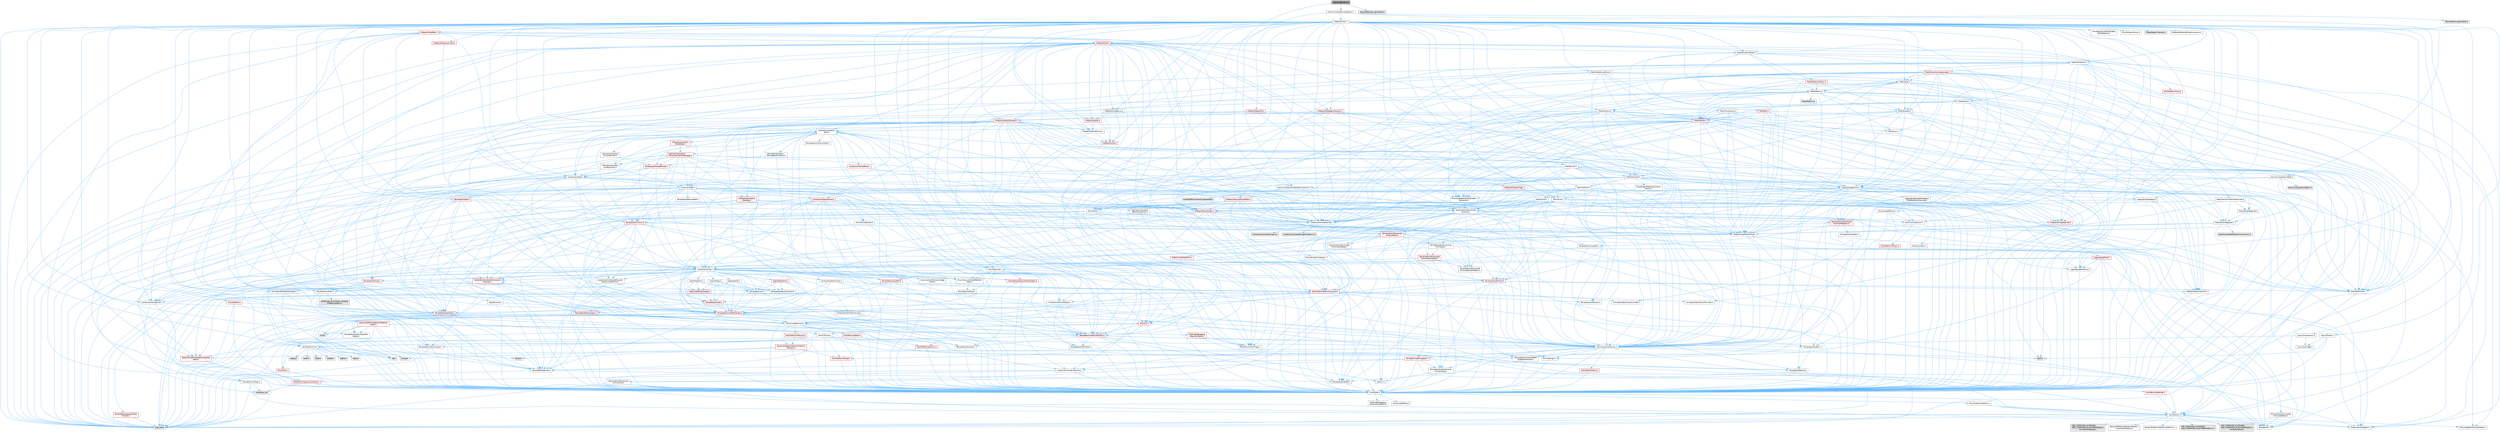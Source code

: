 digraph "StandardStream.h"
{
 // INTERACTIVE_SVG=YES
 // LATEX_PDF_SIZE
  bgcolor="transparent";
  edge [fontname=Helvetica,fontsize=10,labelfontname=Helvetica,labelfontsize=10];
  node [fontname=Helvetica,fontsize=10,shape=box,height=0.2,width=0.4];
  Node1 [id="Node000001",label="StandardStream.h",height=0.2,width=0.4,color="gray40", fillcolor="grey60", style="filled", fontcolor="black",tooltip=" "];
  Node1 -> Node2 [id="edge1_Node000001_Node000002",color="steelblue1",style="solid",tooltip=" "];
  Node2 [id="Node000002",label="HarmonixDsp/AudioBufferConstants.h",height=0.2,width=0.4,color="grey40", fillcolor="white", style="filled",URL="$df/d16/AudioBufferConstants_8h.html",tooltip=" "];
  Node2 -> Node3 [id="edge2_Node000002_Node000003",color="steelblue1",style="solid",tooltip=" "];
  Node3 [id="Node000003",label="Containers/UnrealString.h",height=0.2,width=0.4,color="grey40", fillcolor="white", style="filled",URL="$d5/dba/UnrealString_8h.html",tooltip=" "];
  Node3 -> Node4 [id="edge3_Node000003_Node000004",color="steelblue1",style="solid",tooltip=" "];
  Node4 [id="Node000004",label="Containers/UnrealStringIncludes.h.inl",height=0.2,width=0.4,color="grey60", fillcolor="#E0E0E0", style="filled",tooltip=" "];
  Node3 -> Node5 [id="edge4_Node000003_Node000005",color="steelblue1",style="solid",tooltip=" "];
  Node5 [id="Node000005",label="Containers/UnrealString.h.inl",height=0.2,width=0.4,color="grey60", fillcolor="#E0E0E0", style="filled",tooltip=" "];
  Node3 -> Node6 [id="edge5_Node000003_Node000006",color="steelblue1",style="solid",tooltip=" "];
  Node6 [id="Node000006",label="Misc/StringFormatArg.h",height=0.2,width=0.4,color="grey40", fillcolor="white", style="filled",URL="$d2/d16/StringFormatArg_8h.html",tooltip=" "];
  Node6 -> Node7 [id="edge6_Node000006_Node000007",color="steelblue1",style="solid",tooltip=" "];
  Node7 [id="Node000007",label="Containers/ContainersFwd.h",height=0.2,width=0.4,color="grey40", fillcolor="white", style="filled",URL="$d4/d0a/ContainersFwd_8h.html",tooltip=" "];
  Node7 -> Node8 [id="edge7_Node000007_Node000008",color="steelblue1",style="solid",tooltip=" "];
  Node8 [id="Node000008",label="HAL/Platform.h",height=0.2,width=0.4,color="grey40", fillcolor="white", style="filled",URL="$d9/dd0/Platform_8h.html",tooltip=" "];
  Node8 -> Node9 [id="edge8_Node000008_Node000009",color="steelblue1",style="solid",tooltip=" "];
  Node9 [id="Node000009",label="Misc/Build.h",height=0.2,width=0.4,color="grey40", fillcolor="white", style="filled",URL="$d3/dbb/Build_8h.html",tooltip=" "];
  Node8 -> Node10 [id="edge9_Node000008_Node000010",color="steelblue1",style="solid",tooltip=" "];
  Node10 [id="Node000010",label="Misc/LargeWorldCoordinates.h",height=0.2,width=0.4,color="grey40", fillcolor="white", style="filled",URL="$d2/dcb/LargeWorldCoordinates_8h.html",tooltip=" "];
  Node8 -> Node11 [id="edge10_Node000008_Node000011",color="steelblue1",style="solid",tooltip=" "];
  Node11 [id="Node000011",label="type_traits",height=0.2,width=0.4,color="grey60", fillcolor="#E0E0E0", style="filled",tooltip=" "];
  Node8 -> Node12 [id="edge11_Node000008_Node000012",color="steelblue1",style="solid",tooltip=" "];
  Node12 [id="Node000012",label="PreprocessorHelpers.h",height=0.2,width=0.4,color="grey40", fillcolor="white", style="filled",URL="$db/ddb/PreprocessorHelpers_8h.html",tooltip=" "];
  Node8 -> Node13 [id="edge12_Node000008_Node000013",color="steelblue1",style="solid",tooltip=" "];
  Node13 [id="Node000013",label="UBT_COMPILED_PLATFORM\l/UBT_COMPILED_PLATFORMPlatform\lCompilerPreSetup.h",height=0.2,width=0.4,color="grey60", fillcolor="#E0E0E0", style="filled",tooltip=" "];
  Node8 -> Node14 [id="edge13_Node000008_Node000014",color="steelblue1",style="solid",tooltip=" "];
  Node14 [id="Node000014",label="GenericPlatform/GenericPlatform\lCompilerPreSetup.h",height=0.2,width=0.4,color="grey40", fillcolor="white", style="filled",URL="$d9/dc8/GenericPlatformCompilerPreSetup_8h.html",tooltip=" "];
  Node8 -> Node15 [id="edge14_Node000008_Node000015",color="steelblue1",style="solid",tooltip=" "];
  Node15 [id="Node000015",label="GenericPlatform/GenericPlatform.h",height=0.2,width=0.4,color="grey40", fillcolor="white", style="filled",URL="$d6/d84/GenericPlatform_8h.html",tooltip=" "];
  Node8 -> Node16 [id="edge15_Node000008_Node000016",color="steelblue1",style="solid",tooltip=" "];
  Node16 [id="Node000016",label="UBT_COMPILED_PLATFORM\l/UBT_COMPILED_PLATFORMPlatform.h",height=0.2,width=0.4,color="grey60", fillcolor="#E0E0E0", style="filled",tooltip=" "];
  Node8 -> Node17 [id="edge16_Node000008_Node000017",color="steelblue1",style="solid",tooltip=" "];
  Node17 [id="Node000017",label="UBT_COMPILED_PLATFORM\l/UBT_COMPILED_PLATFORMPlatform\lCompilerSetup.h",height=0.2,width=0.4,color="grey60", fillcolor="#E0E0E0", style="filled",tooltip=" "];
  Node7 -> Node18 [id="edge17_Node000007_Node000018",color="steelblue1",style="solid",tooltip=" "];
  Node18 [id="Node000018",label="CoreTypes.h",height=0.2,width=0.4,color="grey40", fillcolor="white", style="filled",URL="$dc/dec/CoreTypes_8h.html",tooltip=" "];
  Node18 -> Node8 [id="edge18_Node000018_Node000008",color="steelblue1",style="solid",tooltip=" "];
  Node18 -> Node19 [id="edge19_Node000018_Node000019",color="steelblue1",style="solid",tooltip=" "];
  Node19 [id="Node000019",label="ProfilingDebugging\l/UMemoryDefines.h",height=0.2,width=0.4,color="grey40", fillcolor="white", style="filled",URL="$d2/da2/UMemoryDefines_8h.html",tooltip=" "];
  Node18 -> Node20 [id="edge20_Node000018_Node000020",color="steelblue1",style="solid",tooltip=" "];
  Node20 [id="Node000020",label="Misc/CoreMiscDefines.h",height=0.2,width=0.4,color="grey40", fillcolor="white", style="filled",URL="$da/d38/CoreMiscDefines_8h.html",tooltip=" "];
  Node20 -> Node8 [id="edge21_Node000020_Node000008",color="steelblue1",style="solid",tooltip=" "];
  Node20 -> Node12 [id="edge22_Node000020_Node000012",color="steelblue1",style="solid",tooltip=" "];
  Node18 -> Node21 [id="edge23_Node000018_Node000021",color="steelblue1",style="solid",tooltip=" "];
  Node21 [id="Node000021",label="Misc/CoreDefines.h",height=0.2,width=0.4,color="grey40", fillcolor="white", style="filled",URL="$d3/dd2/CoreDefines_8h.html",tooltip=" "];
  Node7 -> Node22 [id="edge24_Node000007_Node000022",color="steelblue1",style="solid",tooltip=" "];
  Node22 [id="Node000022",label="Traits/IsContiguousContainer.h",height=0.2,width=0.4,color="red", fillcolor="#FFF0F0", style="filled",URL="$d5/d3c/IsContiguousContainer_8h.html",tooltip=" "];
  Node22 -> Node18 [id="edge25_Node000022_Node000018",color="steelblue1",style="solid",tooltip=" "];
  Node22 -> Node24 [id="edge26_Node000022_Node000024",color="steelblue1",style="solid",tooltip=" "];
  Node24 [id="Node000024",label="initializer_list",height=0.2,width=0.4,color="grey60", fillcolor="#E0E0E0", style="filled",tooltip=" "];
  Node2 -> Node25 [id="edge27_Node000002_Node000025",color="steelblue1",style="solid",tooltip=" "];
  Node25 [id="Node000025",label="Math/UnrealMathUtility.h",height=0.2,width=0.4,color="grey40", fillcolor="white", style="filled",URL="$db/db8/UnrealMathUtility_8h.html",tooltip=" "];
  Node25 -> Node18 [id="edge28_Node000025_Node000018",color="steelblue1",style="solid",tooltip=" "];
  Node25 -> Node26 [id="edge29_Node000025_Node000026",color="steelblue1",style="solid",tooltip=" "];
  Node26 [id="Node000026",label="Misc/AssertionMacros.h",height=0.2,width=0.4,color="grey40", fillcolor="white", style="filled",URL="$d0/dfa/AssertionMacros_8h.html",tooltip=" "];
  Node26 -> Node18 [id="edge30_Node000026_Node000018",color="steelblue1",style="solid",tooltip=" "];
  Node26 -> Node8 [id="edge31_Node000026_Node000008",color="steelblue1",style="solid",tooltip=" "];
  Node26 -> Node27 [id="edge32_Node000026_Node000027",color="steelblue1",style="solid",tooltip=" "];
  Node27 [id="Node000027",label="HAL/PlatformMisc.h",height=0.2,width=0.4,color="red", fillcolor="#FFF0F0", style="filled",URL="$d0/df5/PlatformMisc_8h.html",tooltip=" "];
  Node27 -> Node18 [id="edge33_Node000027_Node000018",color="steelblue1",style="solid",tooltip=" "];
  Node26 -> Node12 [id="edge34_Node000026_Node000012",color="steelblue1",style="solid",tooltip=" "];
  Node26 -> Node59 [id="edge35_Node000026_Node000059",color="steelblue1",style="solid",tooltip=" "];
  Node59 [id="Node000059",label="Templates/EnableIf.h",height=0.2,width=0.4,color="grey40", fillcolor="white", style="filled",URL="$d7/d60/EnableIf_8h.html",tooltip=" "];
  Node59 -> Node18 [id="edge36_Node000059_Node000018",color="steelblue1",style="solid",tooltip=" "];
  Node26 -> Node60 [id="edge37_Node000026_Node000060",color="steelblue1",style="solid",tooltip=" "];
  Node60 [id="Node000060",label="Templates/IsArrayOrRefOf\lTypeByPredicate.h",height=0.2,width=0.4,color="grey40", fillcolor="white", style="filled",URL="$d6/da1/IsArrayOrRefOfTypeByPredicate_8h.html",tooltip=" "];
  Node60 -> Node18 [id="edge38_Node000060_Node000018",color="steelblue1",style="solid",tooltip=" "];
  Node26 -> Node61 [id="edge39_Node000026_Node000061",color="steelblue1",style="solid",tooltip=" "];
  Node61 [id="Node000061",label="Templates/IsValidVariadic\lFunctionArg.h",height=0.2,width=0.4,color="grey40", fillcolor="white", style="filled",URL="$d0/dc8/IsValidVariadicFunctionArg_8h.html",tooltip=" "];
  Node61 -> Node18 [id="edge40_Node000061_Node000018",color="steelblue1",style="solid",tooltip=" "];
  Node61 -> Node62 [id="edge41_Node000061_Node000062",color="steelblue1",style="solid",tooltip=" "];
  Node62 [id="Node000062",label="IsEnum.h",height=0.2,width=0.4,color="grey40", fillcolor="white", style="filled",URL="$d4/de5/IsEnum_8h.html",tooltip=" "];
  Node61 -> Node11 [id="edge42_Node000061_Node000011",color="steelblue1",style="solid",tooltip=" "];
  Node26 -> Node63 [id="edge43_Node000026_Node000063",color="steelblue1",style="solid",tooltip=" "];
  Node63 [id="Node000063",label="Traits/IsCharEncodingCompatible\lWith.h",height=0.2,width=0.4,color="red", fillcolor="#FFF0F0", style="filled",URL="$df/dd1/IsCharEncodingCompatibleWith_8h.html",tooltip=" "];
  Node63 -> Node11 [id="edge44_Node000063_Node000011",color="steelblue1",style="solid",tooltip=" "];
  Node26 -> Node65 [id="edge45_Node000026_Node000065",color="steelblue1",style="solid",tooltip=" "];
  Node65 [id="Node000065",label="Misc/VarArgs.h",height=0.2,width=0.4,color="grey40", fillcolor="white", style="filled",URL="$d5/d6f/VarArgs_8h.html",tooltip=" "];
  Node65 -> Node18 [id="edge46_Node000065_Node000018",color="steelblue1",style="solid",tooltip=" "];
  Node26 -> Node66 [id="edge47_Node000026_Node000066",color="steelblue1",style="solid",tooltip=" "];
  Node66 [id="Node000066",label="String/FormatStringSan.h",height=0.2,width=0.4,color="red", fillcolor="#FFF0F0", style="filled",URL="$d3/d8b/FormatStringSan_8h.html",tooltip=" "];
  Node66 -> Node11 [id="edge48_Node000066_Node000011",color="steelblue1",style="solid",tooltip=" "];
  Node66 -> Node18 [id="edge49_Node000066_Node000018",color="steelblue1",style="solid",tooltip=" "];
  Node66 -> Node67 [id="edge50_Node000066_Node000067",color="steelblue1",style="solid",tooltip=" "];
  Node67 [id="Node000067",label="Templates/Requires.h",height=0.2,width=0.4,color="grey40", fillcolor="white", style="filled",URL="$dc/d96/Requires_8h.html",tooltip=" "];
  Node67 -> Node59 [id="edge51_Node000067_Node000059",color="steelblue1",style="solid",tooltip=" "];
  Node67 -> Node11 [id="edge52_Node000067_Node000011",color="steelblue1",style="solid",tooltip=" "];
  Node66 -> Node68 [id="edge53_Node000066_Node000068",color="steelblue1",style="solid",tooltip=" "];
  Node68 [id="Node000068",label="Templates/Identity.h",height=0.2,width=0.4,color="grey40", fillcolor="white", style="filled",URL="$d0/dd5/Identity_8h.html",tooltip=" "];
  Node66 -> Node61 [id="edge54_Node000066_Node000061",color="steelblue1",style="solid",tooltip=" "];
  Node66 -> Node7 [id="edge55_Node000066_Node000007",color="steelblue1",style="solid",tooltip=" "];
  Node26 -> Node72 [id="edge56_Node000026_Node000072",color="steelblue1",style="solid",tooltip=" "];
  Node72 [id="Node000072",label="atomic",height=0.2,width=0.4,color="grey60", fillcolor="#E0E0E0", style="filled",tooltip=" "];
  Node25 -> Node73 [id="edge57_Node000025_Node000073",color="steelblue1",style="solid",tooltip=" "];
  Node73 [id="Node000073",label="HAL/PlatformMath.h",height=0.2,width=0.4,color="grey40", fillcolor="white", style="filled",URL="$dc/d53/PlatformMath_8h.html",tooltip=" "];
  Node73 -> Node18 [id="edge58_Node000073_Node000018",color="steelblue1",style="solid",tooltip=" "];
  Node73 -> Node74 [id="edge59_Node000073_Node000074",color="steelblue1",style="solid",tooltip=" "];
  Node74 [id="Node000074",label="GenericPlatform/GenericPlatform\lMath.h",height=0.2,width=0.4,color="red", fillcolor="#FFF0F0", style="filled",URL="$d5/d79/GenericPlatformMath_8h.html",tooltip=" "];
  Node74 -> Node18 [id="edge60_Node000074_Node000018",color="steelblue1",style="solid",tooltip=" "];
  Node74 -> Node7 [id="edge61_Node000074_Node000007",color="steelblue1",style="solid",tooltip=" "];
  Node74 -> Node35 [id="edge62_Node000074_Node000035",color="steelblue1",style="solid",tooltip=" "];
  Node35 [id="Node000035",label="HAL/PlatformCrt.h",height=0.2,width=0.4,color="grey40", fillcolor="white", style="filled",URL="$d8/d75/PlatformCrt_8h.html",tooltip=" "];
  Node35 -> Node36 [id="edge63_Node000035_Node000036",color="steelblue1",style="solid",tooltip=" "];
  Node36 [id="Node000036",label="new",height=0.2,width=0.4,color="grey60", fillcolor="#E0E0E0", style="filled",tooltip=" "];
  Node35 -> Node37 [id="edge64_Node000035_Node000037",color="steelblue1",style="solid",tooltip=" "];
  Node37 [id="Node000037",label="wchar.h",height=0.2,width=0.4,color="grey60", fillcolor="#E0E0E0", style="filled",tooltip=" "];
  Node35 -> Node38 [id="edge65_Node000035_Node000038",color="steelblue1",style="solid",tooltip=" "];
  Node38 [id="Node000038",label="stddef.h",height=0.2,width=0.4,color="grey60", fillcolor="#E0E0E0", style="filled",tooltip=" "];
  Node35 -> Node39 [id="edge66_Node000035_Node000039",color="steelblue1",style="solid",tooltip=" "];
  Node39 [id="Node000039",label="stdlib.h",height=0.2,width=0.4,color="grey60", fillcolor="#E0E0E0", style="filled",tooltip=" "];
  Node35 -> Node40 [id="edge67_Node000035_Node000040",color="steelblue1",style="solid",tooltip=" "];
  Node40 [id="Node000040",label="stdio.h",height=0.2,width=0.4,color="grey60", fillcolor="#E0E0E0", style="filled",tooltip=" "];
  Node35 -> Node41 [id="edge68_Node000035_Node000041",color="steelblue1",style="solid",tooltip=" "];
  Node41 [id="Node000041",label="stdarg.h",height=0.2,width=0.4,color="grey60", fillcolor="#E0E0E0", style="filled",tooltip=" "];
  Node35 -> Node42 [id="edge69_Node000035_Node000042",color="steelblue1",style="solid",tooltip=" "];
  Node42 [id="Node000042",label="math.h",height=0.2,width=0.4,color="grey60", fillcolor="#E0E0E0", style="filled",tooltip=" "];
  Node35 -> Node43 [id="edge70_Node000035_Node000043",color="steelblue1",style="solid",tooltip=" "];
  Node43 [id="Node000043",label="float.h",height=0.2,width=0.4,color="grey60", fillcolor="#E0E0E0", style="filled",tooltip=" "];
  Node35 -> Node44 [id="edge71_Node000035_Node000044",color="steelblue1",style="solid",tooltip=" "];
  Node44 [id="Node000044",label="string.h",height=0.2,width=0.4,color="grey60", fillcolor="#E0E0E0", style="filled",tooltip=" "];
  Node74 -> Node79 [id="edge72_Node000074_Node000079",color="steelblue1",style="solid",tooltip=" "];
  Node79 [id="Node000079",label="Templates/UnrealTypeTraits.h",height=0.2,width=0.4,color="red", fillcolor="#FFF0F0", style="filled",URL="$d2/d2d/UnrealTypeTraits_8h.html",tooltip=" "];
  Node79 -> Node18 [id="edge73_Node000079_Node000018",color="steelblue1",style="solid",tooltip=" "];
  Node79 -> Node80 [id="edge74_Node000079_Node000080",color="steelblue1",style="solid",tooltip=" "];
  Node80 [id="Node000080",label="Templates/IsPointer.h",height=0.2,width=0.4,color="grey40", fillcolor="white", style="filled",URL="$d7/d05/IsPointer_8h.html",tooltip=" "];
  Node80 -> Node18 [id="edge75_Node000080_Node000018",color="steelblue1",style="solid",tooltip=" "];
  Node79 -> Node26 [id="edge76_Node000079_Node000026",color="steelblue1",style="solid",tooltip=" "];
  Node79 -> Node59 [id="edge77_Node000079_Node000059",color="steelblue1",style="solid",tooltip=" "];
  Node79 -> Node62 [id="edge78_Node000079_Node000062",color="steelblue1",style="solid",tooltip=" "];
  Node79 -> Node82 [id="edge79_Node000079_Node000082",color="steelblue1",style="solid",tooltip=" "];
  Node82 [id="Node000082",label="Templates/Models.h",height=0.2,width=0.4,color="grey40", fillcolor="white", style="filled",URL="$d3/d0c/Models_8h.html",tooltip=" "];
  Node82 -> Node68 [id="edge80_Node000082_Node000068",color="steelblue1",style="solid",tooltip=" "];
  Node79 -> Node83 [id="edge81_Node000079_Node000083",color="steelblue1",style="solid",tooltip=" "];
  Node83 [id="Node000083",label="Templates/IsPODType.h",height=0.2,width=0.4,color="grey40", fillcolor="white", style="filled",URL="$d7/db1/IsPODType_8h.html",tooltip=" "];
  Node83 -> Node18 [id="edge82_Node000083_Node000018",color="steelblue1",style="solid",tooltip=" "];
  Node79 -> Node84 [id="edge83_Node000079_Node000084",color="steelblue1",style="solid",tooltip=" "];
  Node84 [id="Node000084",label="Templates/IsUECoreType.h",height=0.2,width=0.4,color="grey40", fillcolor="white", style="filled",URL="$d1/db8/IsUECoreType_8h.html",tooltip=" "];
  Node84 -> Node18 [id="edge84_Node000084_Node000018",color="steelblue1",style="solid",tooltip=" "];
  Node84 -> Node11 [id="edge85_Node000084_Node000011",color="steelblue1",style="solid",tooltip=" "];
  Node74 -> Node67 [id="edge86_Node000074_Node000067",color="steelblue1",style="solid",tooltip=" "];
  Node74 -> Node89 [id="edge87_Node000074_Node000089",color="steelblue1",style="solid",tooltip=" "];
  Node89 [id="Node000089",label="Templates/TypeCompatible\lBytes.h",height=0.2,width=0.4,color="grey40", fillcolor="white", style="filled",URL="$df/d0a/TypeCompatibleBytes_8h.html",tooltip=" "];
  Node89 -> Node18 [id="edge88_Node000089_Node000018",color="steelblue1",style="solid",tooltip=" "];
  Node89 -> Node44 [id="edge89_Node000089_Node000044",color="steelblue1",style="solid",tooltip=" "];
  Node89 -> Node36 [id="edge90_Node000089_Node000036",color="steelblue1",style="solid",tooltip=" "];
  Node89 -> Node11 [id="edge91_Node000089_Node000011",color="steelblue1",style="solid",tooltip=" "];
  Node74 -> Node90 [id="edge92_Node000074_Node000090",color="steelblue1",style="solid",tooltip=" "];
  Node90 [id="Node000090",label="limits",height=0.2,width=0.4,color="grey60", fillcolor="#E0E0E0", style="filled",tooltip=" "];
  Node74 -> Node11 [id="edge93_Node000074_Node000011",color="steelblue1",style="solid",tooltip=" "];
  Node73 -> Node91 [id="edge94_Node000073_Node000091",color="steelblue1",style="solid",tooltip=" "];
  Node91 [id="Node000091",label="COMPILED_PLATFORM_HEADER\l(PlatformMath.h)",height=0.2,width=0.4,color="grey60", fillcolor="#E0E0E0", style="filled",tooltip=" "];
  Node25 -> Node32 [id="edge95_Node000025_Node000032",color="steelblue1",style="solid",tooltip=" "];
  Node32 [id="Node000032",label="Math/MathFwd.h",height=0.2,width=0.4,color="grey40", fillcolor="white", style="filled",URL="$d2/d10/MathFwd_8h.html",tooltip=" "];
  Node32 -> Node8 [id="edge96_Node000032_Node000008",color="steelblue1",style="solid",tooltip=" "];
  Node25 -> Node68 [id="edge97_Node000025_Node000068",color="steelblue1",style="solid",tooltip=" "];
  Node25 -> Node67 [id="edge98_Node000025_Node000067",color="steelblue1",style="solid",tooltip=" "];
  Node2 -> Node92 [id="edge99_Node000002_Node000092",color="steelblue1",style="solid",tooltip=" "];
  Node92 [id="Node000092",label="AudioBufferConstants.generated.h",height=0.2,width=0.4,color="grey60", fillcolor="#E0E0E0", style="filled",tooltip=" "];
  Node1 -> Node93 [id="edge100_Node000001_Node000093",color="steelblue1",style="solid",tooltip=" "];
  Node93 [id="Node000093",label="HarmonixDsp/PannerDetails.h",height=0.2,width=0.4,color="grey40", fillcolor="white", style="filled",URL="$d3/d26/PannerDetails_8h.html",tooltip=" "];
  Node93 -> Node2 [id="edge101_Node000093_Node000002",color="steelblue1",style="solid",tooltip=" "];
  Node93 -> Node94 [id="edge102_Node000093_Node000094",color="steelblue1",style="solid",tooltip=" "];
  Node94 [id="Node000094",label="HarmonixDsp/GainTable.h",height=0.2,width=0.4,color="grey40", fillcolor="white", style="filled",URL="$df/d8c/GainTable_8h.html",tooltip=" "];
  Node94 -> Node2 [id="edge103_Node000094_Node000002",color="steelblue1",style="solid",tooltip=" "];
  Node94 -> Node95 [id="edge104_Node000094_Node000095",color="steelblue1",style="solid",tooltip=" "];
  Node95 [id="Node000095",label="Logging/LogMacros.h",height=0.2,width=0.4,color="grey40", fillcolor="white", style="filled",URL="$d0/d16/LogMacros_8h.html",tooltip=" "];
  Node95 -> Node3 [id="edge105_Node000095_Node000003",color="steelblue1",style="solid",tooltip=" "];
  Node95 -> Node18 [id="edge106_Node000095_Node000018",color="steelblue1",style="solid",tooltip=" "];
  Node95 -> Node12 [id="edge107_Node000095_Node000012",color="steelblue1",style="solid",tooltip=" "];
  Node95 -> Node96 [id="edge108_Node000095_Node000096",color="steelblue1",style="solid",tooltip=" "];
  Node96 [id="Node000096",label="Logging/LogCategory.h",height=0.2,width=0.4,color="grey40", fillcolor="white", style="filled",URL="$d9/d36/LogCategory_8h.html",tooltip=" "];
  Node96 -> Node18 [id="edge109_Node000096_Node000018",color="steelblue1",style="solid",tooltip=" "];
  Node96 -> Node97 [id="edge110_Node000096_Node000097",color="steelblue1",style="solid",tooltip=" "];
  Node97 [id="Node000097",label="Logging/LogVerbosity.h",height=0.2,width=0.4,color="grey40", fillcolor="white", style="filled",URL="$d2/d8f/LogVerbosity_8h.html",tooltip=" "];
  Node97 -> Node18 [id="edge111_Node000097_Node000018",color="steelblue1",style="solid",tooltip=" "];
  Node96 -> Node98 [id="edge112_Node000096_Node000098",color="steelblue1",style="solid",tooltip=" "];
  Node98 [id="Node000098",label="UObject/NameTypes.h",height=0.2,width=0.4,color="red", fillcolor="#FFF0F0", style="filled",URL="$d6/d35/NameTypes_8h.html",tooltip=" "];
  Node98 -> Node18 [id="edge113_Node000098_Node000018",color="steelblue1",style="solid",tooltip=" "];
  Node98 -> Node26 [id="edge114_Node000098_Node000026",color="steelblue1",style="solid",tooltip=" "];
  Node98 -> Node99 [id="edge115_Node000098_Node000099",color="steelblue1",style="solid",tooltip=" "];
  Node99 [id="Node000099",label="HAL/UnrealMemory.h",height=0.2,width=0.4,color="grey40", fillcolor="white", style="filled",URL="$d9/d96/UnrealMemory_8h.html",tooltip=" "];
  Node99 -> Node18 [id="edge116_Node000099_Node000018",color="steelblue1",style="solid",tooltip=" "];
  Node99 -> Node100 [id="edge117_Node000099_Node000100",color="steelblue1",style="solid",tooltip=" "];
  Node100 [id="Node000100",label="GenericPlatform/GenericPlatform\lMemory.h",height=0.2,width=0.4,color="red", fillcolor="#FFF0F0", style="filled",URL="$dd/d22/GenericPlatformMemory_8h.html",tooltip=" "];
  Node100 -> Node18 [id="edge118_Node000100_Node000018",color="steelblue1",style="solid",tooltip=" "];
  Node100 -> Node101 [id="edge119_Node000100_Node000101",color="steelblue1",style="solid",tooltip=" "];
  Node101 [id="Node000101",label="HAL/PlatformString.h",height=0.2,width=0.4,color="red", fillcolor="#FFF0F0", style="filled",URL="$db/db5/PlatformString_8h.html",tooltip=" "];
  Node101 -> Node18 [id="edge120_Node000101_Node000018",color="steelblue1",style="solid",tooltip=" "];
  Node100 -> Node44 [id="edge121_Node000100_Node000044",color="steelblue1",style="solid",tooltip=" "];
  Node100 -> Node37 [id="edge122_Node000100_Node000037",color="steelblue1",style="solid",tooltip=" "];
  Node99 -> Node103 [id="edge123_Node000099_Node000103",color="steelblue1",style="solid",tooltip=" "];
  Node103 [id="Node000103",label="HAL/MemoryBase.h",height=0.2,width=0.4,color="red", fillcolor="#FFF0F0", style="filled",URL="$d6/d9f/MemoryBase_8h.html",tooltip=" "];
  Node103 -> Node18 [id="edge124_Node000103_Node000018",color="steelblue1",style="solid",tooltip=" "];
  Node103 -> Node52 [id="edge125_Node000103_Node000052",color="steelblue1",style="solid",tooltip=" "];
  Node52 [id="Node000052",label="HAL/PlatformAtomics.h",height=0.2,width=0.4,color="red", fillcolor="#FFF0F0", style="filled",URL="$d3/d36/PlatformAtomics_8h.html",tooltip=" "];
  Node52 -> Node18 [id="edge126_Node000052_Node000018",color="steelblue1",style="solid",tooltip=" "];
  Node103 -> Node35 [id="edge127_Node000103_Node000035",color="steelblue1",style="solid",tooltip=" "];
  Node99 -> Node112 [id="edge128_Node000099_Node000112",color="steelblue1",style="solid",tooltip=" "];
  Node112 [id="Node000112",label="HAL/PlatformMemory.h",height=0.2,width=0.4,color="red", fillcolor="#FFF0F0", style="filled",URL="$de/d68/PlatformMemory_8h.html",tooltip=" "];
  Node112 -> Node18 [id="edge129_Node000112_Node000018",color="steelblue1",style="solid",tooltip=" "];
  Node112 -> Node100 [id="edge130_Node000112_Node000100",color="steelblue1",style="solid",tooltip=" "];
  Node99 -> Node114 [id="edge131_Node000099_Node000114",color="steelblue1",style="solid",tooltip=" "];
  Node114 [id="Node000114",label="ProfilingDebugging\l/MemoryTrace.h",height=0.2,width=0.4,color="red", fillcolor="#FFF0F0", style="filled",URL="$da/dd7/MemoryTrace_8h.html",tooltip=" "];
  Node114 -> Node8 [id="edge132_Node000114_Node000008",color="steelblue1",style="solid",tooltip=" "];
  Node114 -> Node47 [id="edge133_Node000114_Node000047",color="steelblue1",style="solid",tooltip=" "];
  Node47 [id="Node000047",label="Misc/EnumClassFlags.h",height=0.2,width=0.4,color="grey40", fillcolor="white", style="filled",URL="$d8/de7/EnumClassFlags_8h.html",tooltip=" "];
  Node99 -> Node80 [id="edge134_Node000099_Node000080",color="steelblue1",style="solid",tooltip=" "];
  Node98 -> Node79 [id="edge135_Node000098_Node000079",color="steelblue1",style="solid",tooltip=" "];
  Node98 -> Node115 [id="edge136_Node000098_Node000115",color="steelblue1",style="solid",tooltip=" "];
  Node115 [id="Node000115",label="Templates/UnrealTemplate.h",height=0.2,width=0.4,color="red", fillcolor="#FFF0F0", style="filled",URL="$d4/d24/UnrealTemplate_8h.html",tooltip=" "];
  Node115 -> Node18 [id="edge137_Node000115_Node000018",color="steelblue1",style="solid",tooltip=" "];
  Node115 -> Node80 [id="edge138_Node000115_Node000080",color="steelblue1",style="solid",tooltip=" "];
  Node115 -> Node99 [id="edge139_Node000115_Node000099",color="steelblue1",style="solid",tooltip=" "];
  Node115 -> Node79 [id="edge140_Node000115_Node000079",color="steelblue1",style="solid",tooltip=" "];
  Node115 -> Node67 [id="edge141_Node000115_Node000067",color="steelblue1",style="solid",tooltip=" "];
  Node115 -> Node89 [id="edge142_Node000115_Node000089",color="steelblue1",style="solid",tooltip=" "];
  Node115 -> Node68 [id="edge143_Node000115_Node000068",color="steelblue1",style="solid",tooltip=" "];
  Node115 -> Node22 [id="edge144_Node000115_Node000022",color="steelblue1",style="solid",tooltip=" "];
  Node115 -> Node11 [id="edge145_Node000115_Node000011",color="steelblue1",style="solid",tooltip=" "];
  Node98 -> Node3 [id="edge146_Node000098_Node000003",color="steelblue1",style="solid",tooltip=" "];
  Node98 -> Node119 [id="edge147_Node000098_Node000119",color="steelblue1",style="solid",tooltip=" "];
  Node119 [id="Node000119",label="HAL/CriticalSection.h",height=0.2,width=0.4,color="grey40", fillcolor="white", style="filled",URL="$d6/d90/CriticalSection_8h.html",tooltip=" "];
  Node119 -> Node120 [id="edge148_Node000119_Node000120",color="steelblue1",style="solid",tooltip=" "];
  Node120 [id="Node000120",label="HAL/PlatformMutex.h",height=0.2,width=0.4,color="red", fillcolor="#FFF0F0", style="filled",URL="$d9/d0b/PlatformMutex_8h.html",tooltip=" "];
  Node120 -> Node18 [id="edge149_Node000120_Node000018",color="steelblue1",style="solid",tooltip=" "];
  Node98 -> Node29 [id="edge150_Node000098_Node000029",color="steelblue1",style="solid",tooltip=" "];
  Node29 [id="Node000029",label="Containers/StringFwd.h",height=0.2,width=0.4,color="grey40", fillcolor="white", style="filled",URL="$df/d37/StringFwd_8h.html",tooltip=" "];
  Node29 -> Node18 [id="edge151_Node000029_Node000018",color="steelblue1",style="solid",tooltip=" "];
  Node29 -> Node30 [id="edge152_Node000029_Node000030",color="steelblue1",style="solid",tooltip=" "];
  Node30 [id="Node000030",label="Traits/ElementType.h",height=0.2,width=0.4,color="grey40", fillcolor="white", style="filled",URL="$d5/d4f/ElementType_8h.html",tooltip=" "];
  Node30 -> Node8 [id="edge153_Node000030_Node000008",color="steelblue1",style="solid",tooltip=" "];
  Node30 -> Node24 [id="edge154_Node000030_Node000024",color="steelblue1",style="solid",tooltip=" "];
  Node30 -> Node11 [id="edge155_Node000030_Node000011",color="steelblue1",style="solid",tooltip=" "];
  Node29 -> Node22 [id="edge156_Node000029_Node000022",color="steelblue1",style="solid",tooltip=" "];
  Node98 -> Node178 [id="edge157_Node000098_Node000178",color="steelblue1",style="solid",tooltip=" "];
  Node178 [id="Node000178",label="UObject/UnrealNames.h",height=0.2,width=0.4,color="red", fillcolor="#FFF0F0", style="filled",URL="$d8/db1/UnrealNames_8h.html",tooltip=" "];
  Node178 -> Node18 [id="edge158_Node000178_Node000018",color="steelblue1",style="solid",tooltip=" "];
  Node98 -> Node145 [id="edge159_Node000098_Node000145",color="steelblue1",style="solid",tooltip=" "];
  Node145 [id="Node000145",label="Serialization/MemoryLayout.h",height=0.2,width=0.4,color="red", fillcolor="#FFF0F0", style="filled",URL="$d7/d66/MemoryLayout_8h.html",tooltip=" "];
  Node145 -> Node146 [id="edge160_Node000145_Node000146",color="steelblue1",style="solid",tooltip=" "];
  Node146 [id="Node000146",label="Concepts/StaticClassProvider.h",height=0.2,width=0.4,color="grey40", fillcolor="white", style="filled",URL="$dd/d83/StaticClassProvider_8h.html",tooltip=" "];
  Node145 -> Node147 [id="edge161_Node000145_Node000147",color="steelblue1",style="solid",tooltip=" "];
  Node147 [id="Node000147",label="Concepts/StaticStructProvider.h",height=0.2,width=0.4,color="grey40", fillcolor="white", style="filled",URL="$d5/d77/StaticStructProvider_8h.html",tooltip=" "];
  Node145 -> Node148 [id="edge162_Node000145_Node000148",color="steelblue1",style="solid",tooltip=" "];
  Node148 [id="Node000148",label="Containers/EnumAsByte.h",height=0.2,width=0.4,color="grey40", fillcolor="white", style="filled",URL="$d6/d9a/EnumAsByte_8h.html",tooltip=" "];
  Node148 -> Node18 [id="edge163_Node000148_Node000018",color="steelblue1",style="solid",tooltip=" "];
  Node148 -> Node83 [id="edge164_Node000148_Node000083",color="steelblue1",style="solid",tooltip=" "];
  Node148 -> Node149 [id="edge165_Node000148_Node000149",color="steelblue1",style="solid",tooltip=" "];
  Node149 [id="Node000149",label="Templates/TypeHash.h",height=0.2,width=0.4,color="red", fillcolor="#FFF0F0", style="filled",URL="$d1/d62/TypeHash_8h.html",tooltip=" "];
  Node149 -> Node18 [id="edge166_Node000149_Node000018",color="steelblue1",style="solid",tooltip=" "];
  Node149 -> Node67 [id="edge167_Node000149_Node000067",color="steelblue1",style="solid",tooltip=" "];
  Node149 -> Node150 [id="edge168_Node000149_Node000150",color="steelblue1",style="solid",tooltip=" "];
  Node150 [id="Node000150",label="Misc/Crc.h",height=0.2,width=0.4,color="red", fillcolor="#FFF0F0", style="filled",URL="$d4/dd2/Crc_8h.html",tooltip=" "];
  Node150 -> Node18 [id="edge169_Node000150_Node000018",color="steelblue1",style="solid",tooltip=" "];
  Node150 -> Node101 [id="edge170_Node000150_Node000101",color="steelblue1",style="solid",tooltip=" "];
  Node150 -> Node26 [id="edge171_Node000150_Node000026",color="steelblue1",style="solid",tooltip=" "];
  Node150 -> Node151 [id="edge172_Node000150_Node000151",color="steelblue1",style="solid",tooltip=" "];
  Node151 [id="Node000151",label="Misc/CString.h",height=0.2,width=0.4,color="grey40", fillcolor="white", style="filled",URL="$d2/d49/CString_8h.html",tooltip=" "];
  Node151 -> Node18 [id="edge173_Node000151_Node000018",color="steelblue1",style="solid",tooltip=" "];
  Node151 -> Node35 [id="edge174_Node000151_Node000035",color="steelblue1",style="solid",tooltip=" "];
  Node151 -> Node101 [id="edge175_Node000151_Node000101",color="steelblue1",style="solid",tooltip=" "];
  Node151 -> Node26 [id="edge176_Node000151_Node000026",color="steelblue1",style="solid",tooltip=" "];
  Node151 -> Node152 [id="edge177_Node000151_Node000152",color="steelblue1",style="solid",tooltip=" "];
  Node152 [id="Node000152",label="Misc/Char.h",height=0.2,width=0.4,color="red", fillcolor="#FFF0F0", style="filled",URL="$d0/d58/Char_8h.html",tooltip=" "];
  Node152 -> Node18 [id="edge178_Node000152_Node000018",color="steelblue1",style="solid",tooltip=" "];
  Node152 -> Node11 [id="edge179_Node000152_Node000011",color="steelblue1",style="solid",tooltip=" "];
  Node151 -> Node65 [id="edge180_Node000151_Node000065",color="steelblue1",style="solid",tooltip=" "];
  Node151 -> Node60 [id="edge181_Node000151_Node000060",color="steelblue1",style="solid",tooltip=" "];
  Node151 -> Node61 [id="edge182_Node000151_Node000061",color="steelblue1",style="solid",tooltip=" "];
  Node151 -> Node63 [id="edge183_Node000151_Node000063",color="steelblue1",style="solid",tooltip=" "];
  Node150 -> Node152 [id="edge184_Node000150_Node000152",color="steelblue1",style="solid",tooltip=" "];
  Node150 -> Node79 [id="edge185_Node000150_Node000079",color="steelblue1",style="solid",tooltip=" "];
  Node149 -> Node11 [id="edge186_Node000149_Node000011",color="steelblue1",style="solid",tooltip=" "];
  Node145 -> Node29 [id="edge187_Node000145_Node000029",color="steelblue1",style="solid",tooltip=" "];
  Node145 -> Node99 [id="edge188_Node000145_Node000099",color="steelblue1",style="solid",tooltip=" "];
  Node145 -> Node59 [id="edge189_Node000145_Node000059",color="steelblue1",style="solid",tooltip=" "];
  Node145 -> Node157 [id="edge190_Node000145_Node000157",color="steelblue1",style="solid",tooltip=" "];
  Node157 [id="Node000157",label="Templates/IsAbstract.h",height=0.2,width=0.4,color="grey40", fillcolor="white", style="filled",URL="$d8/db7/IsAbstract_8h.html",tooltip=" "];
  Node145 -> Node82 [id="edge191_Node000145_Node000082",color="steelblue1",style="solid",tooltip=" "];
  Node145 -> Node115 [id="edge192_Node000145_Node000115",color="steelblue1",style="solid",tooltip=" "];
  Node98 -> Node128 [id="edge193_Node000098_Node000128",color="steelblue1",style="solid",tooltip=" "];
  Node128 [id="Node000128",label="Misc/IntrusiveUnsetOptional\lState.h",height=0.2,width=0.4,color="grey40", fillcolor="white", style="filled",URL="$d2/d0a/IntrusiveUnsetOptionalState_8h.html",tooltip=" "];
  Node128 -> Node129 [id="edge194_Node000128_Node000129",color="steelblue1",style="solid",tooltip=" "];
  Node129 [id="Node000129",label="Misc/OptionalFwd.h",height=0.2,width=0.4,color="grey40", fillcolor="white", style="filled",URL="$dc/d50/OptionalFwd_8h.html",tooltip=" "];
  Node95 -> Node186 [id="edge195_Node000095_Node000186",color="steelblue1",style="solid",tooltip=" "];
  Node186 [id="Node000186",label="Logging/LogScopedCategory\lAndVerbosityOverride.h",height=0.2,width=0.4,color="grey40", fillcolor="white", style="filled",URL="$de/dba/LogScopedCategoryAndVerbosityOverride_8h.html",tooltip=" "];
  Node186 -> Node18 [id="edge196_Node000186_Node000018",color="steelblue1",style="solid",tooltip=" "];
  Node186 -> Node97 [id="edge197_Node000186_Node000097",color="steelblue1",style="solid",tooltip=" "];
  Node186 -> Node98 [id="edge198_Node000186_Node000098",color="steelblue1",style="solid",tooltip=" "];
  Node95 -> Node187 [id="edge199_Node000095_Node000187",color="steelblue1",style="solid",tooltip=" "];
  Node187 [id="Node000187",label="Logging/LogTrace.h",height=0.2,width=0.4,color="red", fillcolor="#FFF0F0", style="filled",URL="$d5/d91/LogTrace_8h.html",tooltip=" "];
  Node187 -> Node18 [id="edge200_Node000187_Node000018",color="steelblue1",style="solid",tooltip=" "];
  Node187 -> Node127 [id="edge201_Node000187_Node000127",color="steelblue1",style="solid",tooltip=" "];
  Node127 [id="Node000127",label="Containers/Array.h",height=0.2,width=0.4,color="grey40", fillcolor="white", style="filled",URL="$df/dd0/Array_8h.html",tooltip=" "];
  Node127 -> Node18 [id="edge202_Node000127_Node000018",color="steelblue1",style="solid",tooltip=" "];
  Node127 -> Node26 [id="edge203_Node000127_Node000026",color="steelblue1",style="solid",tooltip=" "];
  Node127 -> Node128 [id="edge204_Node000127_Node000128",color="steelblue1",style="solid",tooltip=" "];
  Node127 -> Node130 [id="edge205_Node000127_Node000130",color="steelblue1",style="solid",tooltip=" "];
  Node130 [id="Node000130",label="Misc/ReverseIterate.h",height=0.2,width=0.4,color="red", fillcolor="#FFF0F0", style="filled",URL="$db/de3/ReverseIterate_8h.html",tooltip=" "];
  Node130 -> Node8 [id="edge206_Node000130_Node000008",color="steelblue1",style="solid",tooltip=" "];
  Node127 -> Node99 [id="edge207_Node000127_Node000099",color="steelblue1",style="solid",tooltip=" "];
  Node127 -> Node79 [id="edge208_Node000127_Node000079",color="steelblue1",style="solid",tooltip=" "];
  Node127 -> Node115 [id="edge209_Node000127_Node000115",color="steelblue1",style="solid",tooltip=" "];
  Node127 -> Node132 [id="edge210_Node000127_Node000132",color="steelblue1",style="solid",tooltip=" "];
  Node132 [id="Node000132",label="Containers/AllowShrinking.h",height=0.2,width=0.4,color="grey40", fillcolor="white", style="filled",URL="$d7/d1a/AllowShrinking_8h.html",tooltip=" "];
  Node132 -> Node18 [id="edge211_Node000132_Node000018",color="steelblue1",style="solid",tooltip=" "];
  Node127 -> Node123 [id="edge212_Node000127_Node000123",color="steelblue1",style="solid",tooltip=" "];
  Node123 [id="Node000123",label="Containers/ContainerAllocation\lPolicies.h",height=0.2,width=0.4,color="red", fillcolor="#FFF0F0", style="filled",URL="$d7/dff/ContainerAllocationPolicies_8h.html",tooltip=" "];
  Node123 -> Node18 [id="edge213_Node000123_Node000018",color="steelblue1",style="solid",tooltip=" "];
  Node123 -> Node123 [id="edge214_Node000123_Node000123",color="steelblue1",style="solid",tooltip=" "];
  Node123 -> Node73 [id="edge215_Node000123_Node000073",color="steelblue1",style="solid",tooltip=" "];
  Node123 -> Node99 [id="edge216_Node000123_Node000099",color="steelblue1",style="solid",tooltip=" "];
  Node123 -> Node26 [id="edge217_Node000123_Node000026",color="steelblue1",style="solid",tooltip=" "];
  Node123 -> Node126 [id="edge218_Node000123_Node000126",color="steelblue1",style="solid",tooltip=" "];
  Node126 [id="Node000126",label="Templates/MemoryOps.h",height=0.2,width=0.4,color="red", fillcolor="#FFF0F0", style="filled",URL="$db/dea/MemoryOps_8h.html",tooltip=" "];
  Node126 -> Node18 [id="edge219_Node000126_Node000018",color="steelblue1",style="solid",tooltip=" "];
  Node126 -> Node99 [id="edge220_Node000126_Node000099",color="steelblue1",style="solid",tooltip=" "];
  Node126 -> Node67 [id="edge221_Node000126_Node000067",color="steelblue1",style="solid",tooltip=" "];
  Node126 -> Node79 [id="edge222_Node000126_Node000079",color="steelblue1",style="solid",tooltip=" "];
  Node126 -> Node36 [id="edge223_Node000126_Node000036",color="steelblue1",style="solid",tooltip=" "];
  Node126 -> Node11 [id="edge224_Node000126_Node000011",color="steelblue1",style="solid",tooltip=" "];
  Node123 -> Node89 [id="edge225_Node000123_Node000089",color="steelblue1",style="solid",tooltip=" "];
  Node123 -> Node11 [id="edge226_Node000123_Node000011",color="steelblue1",style="solid",tooltip=" "];
  Node127 -> Node133 [id="edge227_Node000127_Node000133",color="steelblue1",style="solid",tooltip=" "];
  Node133 [id="Node000133",label="Containers/ContainerElement\lTypeCompatibility.h",height=0.2,width=0.4,color="grey40", fillcolor="white", style="filled",URL="$df/ddf/ContainerElementTypeCompatibility_8h.html",tooltip=" "];
  Node133 -> Node18 [id="edge228_Node000133_Node000018",color="steelblue1",style="solid",tooltip=" "];
  Node133 -> Node79 [id="edge229_Node000133_Node000079",color="steelblue1",style="solid",tooltip=" "];
  Node127 -> Node134 [id="edge230_Node000127_Node000134",color="steelblue1",style="solid",tooltip=" "];
  Node134 [id="Node000134",label="Serialization/Archive.h",height=0.2,width=0.4,color="red", fillcolor="#FFF0F0", style="filled",URL="$d7/d3b/Archive_8h.html",tooltip=" "];
  Node134 -> Node18 [id="edge231_Node000134_Node000018",color="steelblue1",style="solid",tooltip=" "];
  Node134 -> Node32 [id="edge232_Node000134_Node000032",color="steelblue1",style="solid",tooltip=" "];
  Node134 -> Node26 [id="edge233_Node000134_Node000026",color="steelblue1",style="solid",tooltip=" "];
  Node134 -> Node9 [id="edge234_Node000134_Node000009",color="steelblue1",style="solid",tooltip=" "];
  Node134 -> Node65 [id="edge235_Node000134_Node000065",color="steelblue1",style="solid",tooltip=" "];
  Node134 -> Node59 [id="edge236_Node000134_Node000059",color="steelblue1",style="solid",tooltip=" "];
  Node134 -> Node60 [id="edge237_Node000134_Node000060",color="steelblue1",style="solid",tooltip=" "];
  Node134 -> Node61 [id="edge238_Node000134_Node000061",color="steelblue1",style="solid",tooltip=" "];
  Node134 -> Node115 [id="edge239_Node000134_Node000115",color="steelblue1",style="solid",tooltip=" "];
  Node134 -> Node63 [id="edge240_Node000134_Node000063",color="steelblue1",style="solid",tooltip=" "];
  Node134 -> Node143 [id="edge241_Node000134_Node000143",color="steelblue1",style="solid",tooltip=" "];
  Node143 [id="Node000143",label="UObject/ObjectVersion.h",height=0.2,width=0.4,color="grey40", fillcolor="white", style="filled",URL="$da/d63/ObjectVersion_8h.html",tooltip=" "];
  Node143 -> Node18 [id="edge242_Node000143_Node000018",color="steelblue1",style="solid",tooltip=" "];
  Node127 -> Node144 [id="edge243_Node000127_Node000144",color="steelblue1",style="solid",tooltip=" "];
  Node144 [id="Node000144",label="Serialization/MemoryImage\lWriter.h",height=0.2,width=0.4,color="grey40", fillcolor="white", style="filled",URL="$d0/d08/MemoryImageWriter_8h.html",tooltip=" "];
  Node144 -> Node18 [id="edge244_Node000144_Node000018",color="steelblue1",style="solid",tooltip=" "];
  Node144 -> Node145 [id="edge245_Node000144_Node000145",color="steelblue1",style="solid",tooltip=" "];
  Node127 -> Node158 [id="edge246_Node000127_Node000158",color="steelblue1",style="solid",tooltip=" "];
  Node158 [id="Node000158",label="Algo/Heapify.h",height=0.2,width=0.4,color="grey40", fillcolor="white", style="filled",URL="$d0/d2a/Heapify_8h.html",tooltip=" "];
  Node158 -> Node159 [id="edge247_Node000158_Node000159",color="steelblue1",style="solid",tooltip=" "];
  Node159 [id="Node000159",label="Algo/Impl/BinaryHeap.h",height=0.2,width=0.4,color="red", fillcolor="#FFF0F0", style="filled",URL="$d7/da3/Algo_2Impl_2BinaryHeap_8h.html",tooltip=" "];
  Node159 -> Node160 [id="edge248_Node000159_Node000160",color="steelblue1",style="solid",tooltip=" "];
  Node160 [id="Node000160",label="Templates/Invoke.h",height=0.2,width=0.4,color="red", fillcolor="#FFF0F0", style="filled",URL="$d7/deb/Invoke_8h.html",tooltip=" "];
  Node160 -> Node18 [id="edge249_Node000160_Node000018",color="steelblue1",style="solid",tooltip=" "];
  Node160 -> Node115 [id="edge250_Node000160_Node000115",color="steelblue1",style="solid",tooltip=" "];
  Node160 -> Node11 [id="edge251_Node000160_Node000011",color="steelblue1",style="solid",tooltip=" "];
  Node159 -> Node11 [id="edge252_Node000159_Node000011",color="steelblue1",style="solid",tooltip=" "];
  Node158 -> Node164 [id="edge253_Node000158_Node000164",color="steelblue1",style="solid",tooltip=" "];
  Node164 [id="Node000164",label="Templates/IdentityFunctor.h",height=0.2,width=0.4,color="grey40", fillcolor="white", style="filled",URL="$d7/d2e/IdentityFunctor_8h.html",tooltip=" "];
  Node164 -> Node8 [id="edge254_Node000164_Node000008",color="steelblue1",style="solid",tooltip=" "];
  Node158 -> Node160 [id="edge255_Node000158_Node000160",color="steelblue1",style="solid",tooltip=" "];
  Node158 -> Node165 [id="edge256_Node000158_Node000165",color="steelblue1",style="solid",tooltip=" "];
  Node165 [id="Node000165",label="Templates/Less.h",height=0.2,width=0.4,color="grey40", fillcolor="white", style="filled",URL="$de/dc8/Less_8h.html",tooltip=" "];
  Node165 -> Node18 [id="edge257_Node000165_Node000018",color="steelblue1",style="solid",tooltip=" "];
  Node165 -> Node115 [id="edge258_Node000165_Node000115",color="steelblue1",style="solid",tooltip=" "];
  Node158 -> Node115 [id="edge259_Node000158_Node000115",color="steelblue1",style="solid",tooltip=" "];
  Node127 -> Node166 [id="edge260_Node000127_Node000166",color="steelblue1",style="solid",tooltip=" "];
  Node166 [id="Node000166",label="Algo/HeapSort.h",height=0.2,width=0.4,color="grey40", fillcolor="white", style="filled",URL="$d3/d92/HeapSort_8h.html",tooltip=" "];
  Node166 -> Node159 [id="edge261_Node000166_Node000159",color="steelblue1",style="solid",tooltip=" "];
  Node166 -> Node164 [id="edge262_Node000166_Node000164",color="steelblue1",style="solid",tooltip=" "];
  Node166 -> Node165 [id="edge263_Node000166_Node000165",color="steelblue1",style="solid",tooltip=" "];
  Node166 -> Node115 [id="edge264_Node000166_Node000115",color="steelblue1",style="solid",tooltip=" "];
  Node127 -> Node167 [id="edge265_Node000127_Node000167",color="steelblue1",style="solid",tooltip=" "];
  Node167 [id="Node000167",label="Algo/IsHeap.h",height=0.2,width=0.4,color="grey40", fillcolor="white", style="filled",URL="$de/d32/IsHeap_8h.html",tooltip=" "];
  Node167 -> Node159 [id="edge266_Node000167_Node000159",color="steelblue1",style="solid",tooltip=" "];
  Node167 -> Node164 [id="edge267_Node000167_Node000164",color="steelblue1",style="solid",tooltip=" "];
  Node167 -> Node160 [id="edge268_Node000167_Node000160",color="steelblue1",style="solid",tooltip=" "];
  Node167 -> Node165 [id="edge269_Node000167_Node000165",color="steelblue1",style="solid",tooltip=" "];
  Node167 -> Node115 [id="edge270_Node000167_Node000115",color="steelblue1",style="solid",tooltip=" "];
  Node127 -> Node159 [id="edge271_Node000127_Node000159",color="steelblue1",style="solid",tooltip=" "];
  Node127 -> Node168 [id="edge272_Node000127_Node000168",color="steelblue1",style="solid",tooltip=" "];
  Node168 [id="Node000168",label="Algo/StableSort.h",height=0.2,width=0.4,color="red", fillcolor="#FFF0F0", style="filled",URL="$d7/d3c/StableSort_8h.html",tooltip=" "];
  Node168 -> Node164 [id="edge273_Node000168_Node000164",color="steelblue1",style="solid",tooltip=" "];
  Node168 -> Node160 [id="edge274_Node000168_Node000160",color="steelblue1",style="solid",tooltip=" "];
  Node168 -> Node165 [id="edge275_Node000168_Node000165",color="steelblue1",style="solid",tooltip=" "];
  Node168 -> Node115 [id="edge276_Node000168_Node000115",color="steelblue1",style="solid",tooltip=" "];
  Node127 -> Node171 [id="edge277_Node000127_Node000171",color="steelblue1",style="solid",tooltip=" "];
  Node171 [id="Node000171",label="Concepts/GetTypeHashable.h",height=0.2,width=0.4,color="grey40", fillcolor="white", style="filled",URL="$d3/da2/GetTypeHashable_8h.html",tooltip=" "];
  Node171 -> Node18 [id="edge278_Node000171_Node000018",color="steelblue1",style="solid",tooltip=" "];
  Node171 -> Node149 [id="edge279_Node000171_Node000149",color="steelblue1",style="solid",tooltip=" "];
  Node127 -> Node164 [id="edge280_Node000127_Node000164",color="steelblue1",style="solid",tooltip=" "];
  Node127 -> Node160 [id="edge281_Node000127_Node000160",color="steelblue1",style="solid",tooltip=" "];
  Node127 -> Node165 [id="edge282_Node000127_Node000165",color="steelblue1",style="solid",tooltip=" "];
  Node127 -> Node172 [id="edge283_Node000127_Node000172",color="steelblue1",style="solid",tooltip=" "];
  Node172 [id="Node000172",label="Templates/LosesQualifiers\lFromTo.h",height=0.2,width=0.4,color="red", fillcolor="#FFF0F0", style="filled",URL="$d2/db3/LosesQualifiersFromTo_8h.html",tooltip=" "];
  Node172 -> Node11 [id="edge284_Node000172_Node000011",color="steelblue1",style="solid",tooltip=" "];
  Node127 -> Node67 [id="edge285_Node000127_Node000067",color="steelblue1",style="solid",tooltip=" "];
  Node127 -> Node173 [id="edge286_Node000127_Node000173",color="steelblue1",style="solid",tooltip=" "];
  Node173 [id="Node000173",label="Templates/Sorting.h",height=0.2,width=0.4,color="red", fillcolor="#FFF0F0", style="filled",URL="$d3/d9e/Sorting_8h.html",tooltip=" "];
  Node173 -> Node18 [id="edge287_Node000173_Node000018",color="steelblue1",style="solid",tooltip=" "];
  Node173 -> Node73 [id="edge288_Node000173_Node000073",color="steelblue1",style="solid",tooltip=" "];
  Node173 -> Node165 [id="edge289_Node000173_Node000165",color="steelblue1",style="solid",tooltip=" "];
  Node127 -> Node176 [id="edge290_Node000127_Node000176",color="steelblue1",style="solid",tooltip=" "];
  Node176 [id="Node000176",label="Templates/AlignmentTemplates.h",height=0.2,width=0.4,color="red", fillcolor="#FFF0F0", style="filled",URL="$dd/d32/AlignmentTemplates_8h.html",tooltip=" "];
  Node176 -> Node18 [id="edge291_Node000176_Node000018",color="steelblue1",style="solid",tooltip=" "];
  Node176 -> Node80 [id="edge292_Node000176_Node000080",color="steelblue1",style="solid",tooltip=" "];
  Node127 -> Node30 [id="edge293_Node000127_Node000030",color="steelblue1",style="solid",tooltip=" "];
  Node127 -> Node90 [id="edge294_Node000127_Node000090",color="steelblue1",style="solid",tooltip=" "];
  Node127 -> Node11 [id="edge295_Node000127_Node000011",color="steelblue1",style="solid",tooltip=" "];
  Node187 -> Node12 [id="edge296_Node000187_Node000012",color="steelblue1",style="solid",tooltip=" "];
  Node187 -> Node97 [id="edge297_Node000187_Node000097",color="steelblue1",style="solid",tooltip=" "];
  Node187 -> Node9 [id="edge298_Node000187_Node000009",color="steelblue1",style="solid",tooltip=" "];
  Node187 -> Node60 [id="edge299_Node000187_Node000060",color="steelblue1",style="solid",tooltip=" "];
  Node187 -> Node63 [id="edge300_Node000187_Node000063",color="steelblue1",style="solid",tooltip=" "];
  Node95 -> Node97 [id="edge301_Node000095_Node000097",color="steelblue1",style="solid",tooltip=" "];
  Node95 -> Node26 [id="edge302_Node000095_Node000026",color="steelblue1",style="solid",tooltip=" "];
  Node95 -> Node9 [id="edge303_Node000095_Node000009",color="steelblue1",style="solid",tooltip=" "];
  Node95 -> Node65 [id="edge304_Node000095_Node000065",color="steelblue1",style="solid",tooltip=" "];
  Node95 -> Node66 [id="edge305_Node000095_Node000066",color="steelblue1",style="solid",tooltip=" "];
  Node95 -> Node59 [id="edge306_Node000095_Node000059",color="steelblue1",style="solid",tooltip=" "];
  Node95 -> Node60 [id="edge307_Node000095_Node000060",color="steelblue1",style="solid",tooltip=" "];
  Node95 -> Node61 [id="edge308_Node000095_Node000061",color="steelblue1",style="solid",tooltip=" "];
  Node95 -> Node63 [id="edge309_Node000095_Node000063",color="steelblue1",style="solid",tooltip=" "];
  Node95 -> Node11 [id="edge310_Node000095_Node000011",color="steelblue1",style="solid",tooltip=" "];
  Node94 -> Node188 [id="edge311_Node000094_Node000188",color="steelblue1",style="solid",tooltip=" "];
  Node188 [id="Node000188",label="Math/VectorRegister.h",height=0.2,width=0.4,color="grey40", fillcolor="white", style="filled",URL="$da/d8b/VectorRegister_8h.html",tooltip=" "];
  Node188 -> Node18 [id="edge312_Node000188_Node000018",color="steelblue1",style="solid",tooltip=" "];
  Node188 -> Node25 [id="edge313_Node000188_Node000025",color="steelblue1",style="solid",tooltip=" "];
  Node188 -> Node189 [id="edge314_Node000188_Node000189",color="steelblue1",style="solid",tooltip=" "];
  Node189 [id="Node000189",label="Math/UnrealMathFPU.h",height=0.2,width=0.4,color="red", fillcolor="#FFF0F0", style="filled",URL="$dd/d4d/UnrealMathFPU_8h.html",tooltip=" "];
  Node189 -> Node99 [id="edge315_Node000189_Node000099",color="steelblue1",style="solid",tooltip=" "];
  Node188 -> Node192 [id="edge316_Node000188_Node000192",color="steelblue1",style="solid",tooltip=" "];
  Node192 [id="Node000192",label="Math/UnrealMathVectorCommon.h.inl",height=0.2,width=0.4,color="grey60", fillcolor="#E0E0E0", style="filled",tooltip=" "];
  Node94 -> Node8 [id="edge317_Node000094_Node000008",color="steelblue1",style="solid",tooltip=" "];
  Node94 -> Node193 [id="edge318_Node000094_Node000193",color="steelblue1",style="solid",tooltip=" "];
  Node193 [id="Node000193",label="HarmonixDsp/GainTable.inl",height=0.2,width=0.4,color="grey60", fillcolor="#E0E0E0", style="filled",tooltip=" "];
  Node93 -> Node194 [id="edge319_Node000093_Node000194",color="steelblue1",style="solid",tooltip=" "];
  Node194 [id="Node000194",label="UObject/Class.h",height=0.2,width=0.4,color="grey40", fillcolor="white", style="filled",URL="$d4/d05/Class_8h.html",tooltip=" "];
  Node194 -> Node171 [id="edge320_Node000194_Node000171",color="steelblue1",style="solid",tooltip=" "];
  Node194 -> Node146 [id="edge321_Node000194_Node000146",color="steelblue1",style="solid",tooltip=" "];
  Node194 -> Node147 [id="edge322_Node000194_Node000147",color="steelblue1",style="solid",tooltip=" "];
  Node194 -> Node195 [id="edge323_Node000194_Node000195",color="steelblue1",style="solid",tooltip=" "];
  Node195 [id="Node000195",label="Concepts/StructSerializable\lWithDefaults.h",height=0.2,width=0.4,color="grey40", fillcolor="white", style="filled",URL="$d5/ddc/StructSerializableWithDefaults_8h.html",tooltip=" "];
  Node194 -> Node127 [id="edge324_Node000194_Node000127",color="steelblue1",style="solid",tooltip=" "];
  Node194 -> Node148 [id="edge325_Node000194_Node000148",color="steelblue1",style="solid",tooltip=" "];
  Node194 -> Node196 [id="edge326_Node000194_Node000196",color="steelblue1",style="solid",tooltip=" "];
  Node196 [id="Node000196",label="Containers/Map.h",height=0.2,width=0.4,color="grey40", fillcolor="white", style="filled",URL="$df/d79/Map_8h.html",tooltip=" "];
  Node196 -> Node18 [id="edge327_Node000196_Node000018",color="steelblue1",style="solid",tooltip=" "];
  Node196 -> Node197 [id="edge328_Node000196_Node000197",color="steelblue1",style="solid",tooltip=" "];
  Node197 [id="Node000197",label="Algo/Reverse.h",height=0.2,width=0.4,color="grey40", fillcolor="white", style="filled",URL="$d5/d93/Reverse_8h.html",tooltip=" "];
  Node197 -> Node18 [id="edge329_Node000197_Node000018",color="steelblue1",style="solid",tooltip=" "];
  Node197 -> Node115 [id="edge330_Node000197_Node000115",color="steelblue1",style="solid",tooltip=" "];
  Node196 -> Node133 [id="edge331_Node000196_Node000133",color="steelblue1",style="solid",tooltip=" "];
  Node196 -> Node198 [id="edge332_Node000196_Node000198",color="steelblue1",style="solid",tooltip=" "];
  Node198 [id="Node000198",label="Containers/Set.h",height=0.2,width=0.4,color="grey40", fillcolor="white", style="filled",URL="$d4/d45/Set_8h.html",tooltip=" "];
  Node198 -> Node123 [id="edge333_Node000198_Node000123",color="steelblue1",style="solid",tooltip=" "];
  Node198 -> Node133 [id="edge334_Node000198_Node000133",color="steelblue1",style="solid",tooltip=" "];
  Node198 -> Node199 [id="edge335_Node000198_Node000199",color="steelblue1",style="solid",tooltip=" "];
  Node199 [id="Node000199",label="Containers/SetUtilities.h",height=0.2,width=0.4,color="grey40", fillcolor="white", style="filled",URL="$dc/de5/SetUtilities_8h.html",tooltip=" "];
  Node199 -> Node18 [id="edge336_Node000199_Node000018",color="steelblue1",style="solid",tooltip=" "];
  Node199 -> Node145 [id="edge337_Node000199_Node000145",color="steelblue1",style="solid",tooltip=" "];
  Node199 -> Node126 [id="edge338_Node000199_Node000126",color="steelblue1",style="solid",tooltip=" "];
  Node199 -> Node79 [id="edge339_Node000199_Node000079",color="steelblue1",style="solid",tooltip=" "];
  Node198 -> Node200 [id="edge340_Node000198_Node000200",color="steelblue1",style="solid",tooltip=" "];
  Node200 [id="Node000200",label="Containers/SparseArray.h",height=0.2,width=0.4,color="red", fillcolor="#FFF0F0", style="filled",URL="$d5/dbf/SparseArray_8h.html",tooltip=" "];
  Node200 -> Node18 [id="edge341_Node000200_Node000018",color="steelblue1",style="solid",tooltip=" "];
  Node200 -> Node26 [id="edge342_Node000200_Node000026",color="steelblue1",style="solid",tooltip=" "];
  Node200 -> Node99 [id="edge343_Node000200_Node000099",color="steelblue1",style="solid",tooltip=" "];
  Node200 -> Node79 [id="edge344_Node000200_Node000079",color="steelblue1",style="solid",tooltip=" "];
  Node200 -> Node115 [id="edge345_Node000200_Node000115",color="steelblue1",style="solid",tooltip=" "];
  Node200 -> Node123 [id="edge346_Node000200_Node000123",color="steelblue1",style="solid",tooltip=" "];
  Node200 -> Node165 [id="edge347_Node000200_Node000165",color="steelblue1",style="solid",tooltip=" "];
  Node200 -> Node127 [id="edge348_Node000200_Node000127",color="steelblue1",style="solid",tooltip=" "];
  Node200 -> Node25 [id="edge349_Node000200_Node000025",color="steelblue1",style="solid",tooltip=" "];
  Node200 -> Node203 [id="edge350_Node000200_Node000203",color="steelblue1",style="solid",tooltip=" "];
  Node203 [id="Node000203",label="Serialization/Structured\lArchive.h",height=0.2,width=0.4,color="grey40", fillcolor="white", style="filled",URL="$d9/d1e/StructuredArchive_8h.html",tooltip=" "];
  Node203 -> Node127 [id="edge351_Node000203_Node000127",color="steelblue1",style="solid",tooltip=" "];
  Node203 -> Node123 [id="edge352_Node000203_Node000123",color="steelblue1",style="solid",tooltip=" "];
  Node203 -> Node18 [id="edge353_Node000203_Node000018",color="steelblue1",style="solid",tooltip=" "];
  Node203 -> Node204 [id="edge354_Node000203_Node000204",color="steelblue1",style="solid",tooltip=" "];
  Node204 [id="Node000204",label="Formatters/BinaryArchive\lFormatter.h",height=0.2,width=0.4,color="grey40", fillcolor="white", style="filled",URL="$d2/d01/BinaryArchiveFormatter_8h.html",tooltip=" "];
  Node204 -> Node127 [id="edge355_Node000204_Node000127",color="steelblue1",style="solid",tooltip=" "];
  Node204 -> Node8 [id="edge356_Node000204_Node000008",color="steelblue1",style="solid",tooltip=" "];
  Node204 -> Node134 [id="edge357_Node000204_Node000134",color="steelblue1",style="solid",tooltip=" "];
  Node204 -> Node205 [id="edge358_Node000204_Node000205",color="steelblue1",style="solid",tooltip=" "];
  Node205 [id="Node000205",label="Serialization/Structured\lArchiveFormatter.h",height=0.2,width=0.4,color="red", fillcolor="#FFF0F0", style="filled",URL="$db/dfe/StructuredArchiveFormatter_8h.html",tooltip=" "];
  Node205 -> Node127 [id="edge359_Node000205_Node000127",color="steelblue1",style="solid",tooltip=" "];
  Node205 -> Node18 [id="edge360_Node000205_Node000018",color="steelblue1",style="solid",tooltip=" "];
  Node205 -> Node206 [id="edge361_Node000205_Node000206",color="steelblue1",style="solid",tooltip=" "];
  Node206 [id="Node000206",label="Serialization/Structured\lArchiveNameHelpers.h",height=0.2,width=0.4,color="grey40", fillcolor="white", style="filled",URL="$d0/d7b/StructuredArchiveNameHelpers_8h.html",tooltip=" "];
  Node206 -> Node18 [id="edge362_Node000206_Node000018",color="steelblue1",style="solid",tooltip=" "];
  Node206 -> Node68 [id="edge363_Node000206_Node000068",color="steelblue1",style="solid",tooltip=" "];
  Node204 -> Node206 [id="edge364_Node000204_Node000206",color="steelblue1",style="solid",tooltip=" "];
  Node203 -> Node9 [id="edge365_Node000203_Node000009",color="steelblue1",style="solid",tooltip=" "];
  Node203 -> Node134 [id="edge366_Node000203_Node000134",color="steelblue1",style="solid",tooltip=" "];
  Node203 -> Node207 [id="edge367_Node000203_Node000207",color="steelblue1",style="solid",tooltip=" "];
  Node207 [id="Node000207",label="Serialization/Structured\lArchiveAdapters.h",height=0.2,width=0.4,color="red", fillcolor="#FFF0F0", style="filled",URL="$d3/de1/StructuredArchiveAdapters_8h.html",tooltip=" "];
  Node207 -> Node18 [id="edge368_Node000207_Node000018",color="steelblue1",style="solid",tooltip=" "];
  Node207 -> Node208 [id="edge369_Node000207_Node000208",color="steelblue1",style="solid",tooltip=" "];
  Node208 [id="Node000208",label="Concepts/Insertable.h",height=0.2,width=0.4,color="grey40", fillcolor="white", style="filled",URL="$d8/d3b/Insertable_8h.html",tooltip=" "];
  Node207 -> Node82 [id="edge370_Node000207_Node000082",color="steelblue1",style="solid",tooltip=" "];
  Node207 -> Node210 [id="edge371_Node000207_Node000210",color="steelblue1",style="solid",tooltip=" "];
  Node210 [id="Node000210",label="Serialization/Structured\lArchiveSlots.h",height=0.2,width=0.4,color="red", fillcolor="#FFF0F0", style="filled",URL="$d2/d87/StructuredArchiveSlots_8h.html",tooltip=" "];
  Node210 -> Node127 [id="edge372_Node000210_Node000127",color="steelblue1",style="solid",tooltip=" "];
  Node210 -> Node18 [id="edge373_Node000210_Node000018",color="steelblue1",style="solid",tooltip=" "];
  Node210 -> Node204 [id="edge374_Node000210_Node000204",color="steelblue1",style="solid",tooltip=" "];
  Node210 -> Node9 [id="edge375_Node000210_Node000009",color="steelblue1",style="solid",tooltip=" "];
  Node210 -> Node211 [id="edge376_Node000210_Node000211",color="steelblue1",style="solid",tooltip=" "];
  Node211 [id="Node000211",label="Misc/Optional.h",height=0.2,width=0.4,color="grey40", fillcolor="white", style="filled",URL="$d2/dae/Optional_8h.html",tooltip=" "];
  Node211 -> Node18 [id="edge377_Node000211_Node000018",color="steelblue1",style="solid",tooltip=" "];
  Node211 -> Node26 [id="edge378_Node000211_Node000026",color="steelblue1",style="solid",tooltip=" "];
  Node211 -> Node128 [id="edge379_Node000211_Node000128",color="steelblue1",style="solid",tooltip=" "];
  Node211 -> Node129 [id="edge380_Node000211_Node000129",color="steelblue1",style="solid",tooltip=" "];
  Node211 -> Node126 [id="edge381_Node000211_Node000126",color="steelblue1",style="solid",tooltip=" "];
  Node211 -> Node115 [id="edge382_Node000211_Node000115",color="steelblue1",style="solid",tooltip=" "];
  Node211 -> Node134 [id="edge383_Node000211_Node000134",color="steelblue1",style="solid",tooltip=" "];
  Node210 -> Node134 [id="edge384_Node000210_Node000134",color="steelblue1",style="solid",tooltip=" "];
  Node210 -> Node212 [id="edge385_Node000210_Node000212",color="steelblue1",style="solid",tooltip=" "];
  Node212 [id="Node000212",label="Serialization/Structured\lArchiveFwd.h",height=0.2,width=0.4,color="grey40", fillcolor="white", style="filled",URL="$d2/df9/StructuredArchiveFwd_8h.html",tooltip=" "];
  Node212 -> Node18 [id="edge386_Node000212_Node000018",color="steelblue1",style="solid",tooltip=" "];
  Node212 -> Node9 [id="edge387_Node000212_Node000009",color="steelblue1",style="solid",tooltip=" "];
  Node212 -> Node11 [id="edge388_Node000212_Node000011",color="steelblue1",style="solid",tooltip=" "];
  Node210 -> Node206 [id="edge389_Node000210_Node000206",color="steelblue1",style="solid",tooltip=" "];
  Node210 -> Node213 [id="edge390_Node000210_Node000213",color="steelblue1",style="solid",tooltip=" "];
  Node213 [id="Node000213",label="Serialization/Structured\lArchiveSlotBase.h",height=0.2,width=0.4,color="grey40", fillcolor="white", style="filled",URL="$d9/d9a/StructuredArchiveSlotBase_8h.html",tooltip=" "];
  Node213 -> Node18 [id="edge391_Node000213_Node000018",color="steelblue1",style="solid",tooltip=" "];
  Node210 -> Node59 [id="edge392_Node000210_Node000059",color="steelblue1",style="solid",tooltip=" "];
  Node207 -> Node214 [id="edge393_Node000207_Node000214",color="steelblue1",style="solid",tooltip=" "];
  Node214 [id="Node000214",label="Templates/UniqueObj.h",height=0.2,width=0.4,color="grey40", fillcolor="white", style="filled",URL="$da/d95/UniqueObj_8h.html",tooltip=" "];
  Node214 -> Node18 [id="edge394_Node000214_Node000018",color="steelblue1",style="solid",tooltip=" "];
  Node214 -> Node215 [id="edge395_Node000214_Node000215",color="steelblue1",style="solid",tooltip=" "];
  Node215 [id="Node000215",label="Templates/UniquePtr.h",height=0.2,width=0.4,color="red", fillcolor="#FFF0F0", style="filled",URL="$de/d1a/UniquePtr_8h.html",tooltip=" "];
  Node215 -> Node18 [id="edge396_Node000215_Node000018",color="steelblue1",style="solid",tooltip=" "];
  Node215 -> Node115 [id="edge397_Node000215_Node000115",color="steelblue1",style="solid",tooltip=" "];
  Node215 -> Node67 [id="edge398_Node000215_Node000067",color="steelblue1",style="solid",tooltip=" "];
  Node215 -> Node145 [id="edge399_Node000215_Node000145",color="steelblue1",style="solid",tooltip=" "];
  Node215 -> Node11 [id="edge400_Node000215_Node000011",color="steelblue1",style="solid",tooltip=" "];
  Node203 -> Node217 [id="edge401_Node000203_Node000217",color="steelblue1",style="solid",tooltip=" "];
  Node217 [id="Node000217",label="Serialization/Structured\lArchiveDefines.h",height=0.2,width=0.4,color="grey40", fillcolor="white", style="filled",URL="$d3/d61/StructuredArchiveDefines_8h.html",tooltip=" "];
  Node217 -> Node9 [id="edge402_Node000217_Node000009",color="steelblue1",style="solid",tooltip=" "];
  Node203 -> Node205 [id="edge403_Node000203_Node000205",color="steelblue1",style="solid",tooltip=" "];
  Node203 -> Node212 [id="edge404_Node000203_Node000212",color="steelblue1",style="solid",tooltip=" "];
  Node203 -> Node206 [id="edge405_Node000203_Node000206",color="steelblue1",style="solid",tooltip=" "];
  Node203 -> Node213 [id="edge406_Node000203_Node000213",color="steelblue1",style="solid",tooltip=" "];
  Node203 -> Node210 [id="edge407_Node000203_Node000210",color="steelblue1",style="solid",tooltip=" "];
  Node203 -> Node214 [id="edge408_Node000203_Node000214",color="steelblue1",style="solid",tooltip=" "];
  Node200 -> Node144 [id="edge409_Node000200_Node000144",color="steelblue1",style="solid",tooltip=" "];
  Node200 -> Node3 [id="edge410_Node000200_Node000003",color="steelblue1",style="solid",tooltip=" "];
  Node200 -> Node128 [id="edge411_Node000200_Node000128",color="steelblue1",style="solid",tooltip=" "];
  Node198 -> Node7 [id="edge412_Node000198_Node000007",color="steelblue1",style="solid",tooltip=" "];
  Node198 -> Node25 [id="edge413_Node000198_Node000025",color="steelblue1",style="solid",tooltip=" "];
  Node198 -> Node26 [id="edge414_Node000198_Node000026",color="steelblue1",style="solid",tooltip=" "];
  Node198 -> Node218 [id="edge415_Node000198_Node000218",color="steelblue1",style="solid",tooltip=" "];
  Node218 [id="Node000218",label="Misc/StructBuilder.h",height=0.2,width=0.4,color="grey40", fillcolor="white", style="filled",URL="$d9/db3/StructBuilder_8h.html",tooltip=" "];
  Node218 -> Node18 [id="edge416_Node000218_Node000018",color="steelblue1",style="solid",tooltip=" "];
  Node218 -> Node25 [id="edge417_Node000218_Node000025",color="steelblue1",style="solid",tooltip=" "];
  Node218 -> Node176 [id="edge418_Node000218_Node000176",color="steelblue1",style="solid",tooltip=" "];
  Node198 -> Node144 [id="edge419_Node000198_Node000144",color="steelblue1",style="solid",tooltip=" "];
  Node198 -> Node203 [id="edge420_Node000198_Node000203",color="steelblue1",style="solid",tooltip=" "];
  Node198 -> Node219 [id="edge421_Node000198_Node000219",color="steelblue1",style="solid",tooltip=" "];
  Node219 [id="Node000219",label="Templates/Function.h",height=0.2,width=0.4,color="red", fillcolor="#FFF0F0", style="filled",URL="$df/df5/Function_8h.html",tooltip=" "];
  Node219 -> Node18 [id="edge422_Node000219_Node000018",color="steelblue1",style="solid",tooltip=" "];
  Node219 -> Node26 [id="edge423_Node000219_Node000026",color="steelblue1",style="solid",tooltip=" "];
  Node219 -> Node128 [id="edge424_Node000219_Node000128",color="steelblue1",style="solid",tooltip=" "];
  Node219 -> Node99 [id="edge425_Node000219_Node000099",color="steelblue1",style="solid",tooltip=" "];
  Node219 -> Node79 [id="edge426_Node000219_Node000079",color="steelblue1",style="solid",tooltip=" "];
  Node219 -> Node160 [id="edge427_Node000219_Node000160",color="steelblue1",style="solid",tooltip=" "];
  Node219 -> Node115 [id="edge428_Node000219_Node000115",color="steelblue1",style="solid",tooltip=" "];
  Node219 -> Node67 [id="edge429_Node000219_Node000067",color="steelblue1",style="solid",tooltip=" "];
  Node219 -> Node25 [id="edge430_Node000219_Node000025",color="steelblue1",style="solid",tooltip=" "];
  Node219 -> Node36 [id="edge431_Node000219_Node000036",color="steelblue1",style="solid",tooltip=" "];
  Node219 -> Node11 [id="edge432_Node000219_Node000011",color="steelblue1",style="solid",tooltip=" "];
  Node198 -> Node221 [id="edge433_Node000198_Node000221",color="steelblue1",style="solid",tooltip=" "];
  Node221 [id="Node000221",label="Templates/RetainedRef.h",height=0.2,width=0.4,color="grey40", fillcolor="white", style="filled",URL="$d1/dac/RetainedRef_8h.html",tooltip=" "];
  Node198 -> Node173 [id="edge434_Node000198_Node000173",color="steelblue1",style="solid",tooltip=" "];
  Node198 -> Node149 [id="edge435_Node000198_Node000149",color="steelblue1",style="solid",tooltip=" "];
  Node198 -> Node115 [id="edge436_Node000198_Node000115",color="steelblue1",style="solid",tooltip=" "];
  Node198 -> Node24 [id="edge437_Node000198_Node000024",color="steelblue1",style="solid",tooltip=" "];
  Node198 -> Node11 [id="edge438_Node000198_Node000011",color="steelblue1",style="solid",tooltip=" "];
  Node196 -> Node3 [id="edge439_Node000196_Node000003",color="steelblue1",style="solid",tooltip=" "];
  Node196 -> Node26 [id="edge440_Node000196_Node000026",color="steelblue1",style="solid",tooltip=" "];
  Node196 -> Node218 [id="edge441_Node000196_Node000218",color="steelblue1",style="solid",tooltip=" "];
  Node196 -> Node219 [id="edge442_Node000196_Node000219",color="steelblue1",style="solid",tooltip=" "];
  Node196 -> Node173 [id="edge443_Node000196_Node000173",color="steelblue1",style="solid",tooltip=" "];
  Node196 -> Node222 [id="edge444_Node000196_Node000222",color="steelblue1",style="solid",tooltip=" "];
  Node222 [id="Node000222",label="Templates/Tuple.h",height=0.2,width=0.4,color="red", fillcolor="#FFF0F0", style="filled",URL="$d2/d4f/Tuple_8h.html",tooltip=" "];
  Node222 -> Node18 [id="edge445_Node000222_Node000018",color="steelblue1",style="solid",tooltip=" "];
  Node222 -> Node115 [id="edge446_Node000222_Node000115",color="steelblue1",style="solid",tooltip=" "];
  Node222 -> Node160 [id="edge447_Node000222_Node000160",color="steelblue1",style="solid",tooltip=" "];
  Node222 -> Node203 [id="edge448_Node000222_Node000203",color="steelblue1",style="solid",tooltip=" "];
  Node222 -> Node145 [id="edge449_Node000222_Node000145",color="steelblue1",style="solid",tooltip=" "];
  Node222 -> Node67 [id="edge450_Node000222_Node000067",color="steelblue1",style="solid",tooltip=" "];
  Node222 -> Node149 [id="edge451_Node000222_Node000149",color="steelblue1",style="solid",tooltip=" "];
  Node222 -> Node11 [id="edge452_Node000222_Node000011",color="steelblue1",style="solid",tooltip=" "];
  Node196 -> Node115 [id="edge453_Node000196_Node000115",color="steelblue1",style="solid",tooltip=" "];
  Node196 -> Node79 [id="edge454_Node000196_Node000079",color="steelblue1",style="solid",tooltip=" "];
  Node196 -> Node11 [id="edge455_Node000196_Node000011",color="steelblue1",style="solid",tooltip=" "];
  Node194 -> Node198 [id="edge456_Node000194_Node000198",color="steelblue1",style="solid",tooltip=" "];
  Node194 -> Node29 [id="edge457_Node000194_Node000029",color="steelblue1",style="solid",tooltip=" "];
  Node194 -> Node3 [id="edge458_Node000194_Node000003",color="steelblue1",style="solid",tooltip=" "];
  Node194 -> Node18 [id="edge459_Node000194_Node000018",color="steelblue1",style="solid",tooltip=" "];
  Node194 -> Node225 [id="edge460_Node000194_Node000225",color="steelblue1",style="solid",tooltip=" "];
  Node225 [id="Node000225",label="Async/Mutex.h",height=0.2,width=0.4,color="grey40", fillcolor="white", style="filled",URL="$de/db1/Mutex_8h.html",tooltip=" "];
  Node225 -> Node226 [id="edge461_Node000225_Node000226",color="steelblue1",style="solid",tooltip=" "];
  Node226 [id="Node000226",label="Async/LockTags.h",height=0.2,width=0.4,color="grey40", fillcolor="white", style="filled",URL="$d6/d40/LockTags_8h.html",tooltip=" "];
  Node225 -> Node18 [id="edge462_Node000225_Node000018",color="steelblue1",style="solid",tooltip=" "];
  Node225 -> Node72 [id="edge463_Node000225_Node000072",color="steelblue1",style="solid",tooltip=" "];
  Node194 -> Node227 [id="edge464_Node000194_Node000227",color="steelblue1",style="solid",tooltip=" "];
  Node227 [id="Node000227",label="Async/UniqueLock.h",height=0.2,width=0.4,color="grey40", fillcolor="white", style="filled",URL="$da/dc6/UniqueLock_8h.html",tooltip=" "];
  Node227 -> Node226 [id="edge465_Node000227_Node000226",color="steelblue1",style="solid",tooltip=" "];
  Node227 -> Node26 [id="edge466_Node000227_Node000026",color="steelblue1",style="solid",tooltip=" "];
  Node194 -> Node119 [id="edge467_Node000194_Node000119",color="steelblue1",style="solid",tooltip=" "];
  Node194 -> Node35 [id="edge468_Node000194_Node000035",color="steelblue1",style="solid",tooltip=" "];
  Node194 -> Node99 [id="edge469_Node000194_Node000099",color="steelblue1",style="solid",tooltip=" "];
  Node194 -> Node228 [id="edge470_Node000194_Node000228",color="steelblue1",style="solid",tooltip=" "];
  Node228 [id="Node000228",label="Internationalization\l/Text.h",height=0.2,width=0.4,color="grey40", fillcolor="white", style="filled",URL="$d6/d35/Text_8h.html",tooltip=" "];
  Node228 -> Node18 [id="edge471_Node000228_Node000018",color="steelblue1",style="solid",tooltip=" "];
  Node228 -> Node52 [id="edge472_Node000228_Node000052",color="steelblue1",style="solid",tooltip=" "];
  Node228 -> Node26 [id="edge473_Node000228_Node000026",color="steelblue1",style="solid",tooltip=" "];
  Node228 -> Node47 [id="edge474_Node000228_Node000047",color="steelblue1",style="solid",tooltip=" "];
  Node228 -> Node79 [id="edge475_Node000228_Node000079",color="steelblue1",style="solid",tooltip=" "];
  Node228 -> Node127 [id="edge476_Node000228_Node000127",color="steelblue1",style="solid",tooltip=" "];
  Node228 -> Node3 [id="edge477_Node000228_Node000003",color="steelblue1",style="solid",tooltip=" "];
  Node228 -> Node229 [id="edge478_Node000228_Node000229",color="steelblue1",style="solid",tooltip=" "];
  Node229 [id="Node000229",label="Containers/SortedMap.h",height=0.2,width=0.4,color="red", fillcolor="#FFF0F0", style="filled",URL="$d1/dcf/SortedMap_8h.html",tooltip=" "];
  Node229 -> Node196 [id="edge479_Node000229_Node000196",color="steelblue1",style="solid",tooltip=" "];
  Node229 -> Node98 [id="edge480_Node000229_Node000098",color="steelblue1",style="solid",tooltip=" "];
  Node228 -> Node148 [id="edge481_Node000228_Node000148",color="steelblue1",style="solid",tooltip=" "];
  Node228 -> Node230 [id="edge482_Node000228_Node000230",color="steelblue1",style="solid",tooltip=" "];
  Node230 [id="Node000230",label="Templates/SharedPointer.h",height=0.2,width=0.4,color="red", fillcolor="#FFF0F0", style="filled",URL="$d2/d17/SharedPointer_8h.html",tooltip=" "];
  Node230 -> Node18 [id="edge483_Node000230_Node000018",color="steelblue1",style="solid",tooltip=" "];
  Node230 -> Node128 [id="edge484_Node000230_Node000128",color="steelblue1",style="solid",tooltip=" "];
  Node230 -> Node26 [id="edge485_Node000230_Node000026",color="steelblue1",style="solid",tooltip=" "];
  Node230 -> Node99 [id="edge486_Node000230_Node000099",color="steelblue1",style="solid",tooltip=" "];
  Node230 -> Node127 [id="edge487_Node000230_Node000127",color="steelblue1",style="solid",tooltip=" "];
  Node230 -> Node196 [id="edge488_Node000230_Node000196",color="steelblue1",style="solid",tooltip=" "];
  Node228 -> Node240 [id="edge489_Node000228_Node000240",color="steelblue1",style="solid",tooltip=" "];
  Node240 [id="Node000240",label="Internationalization\l/TextKey.h",height=0.2,width=0.4,color="red", fillcolor="#FFF0F0", style="filled",URL="$d8/d4a/TextKey_8h.html",tooltip=" "];
  Node240 -> Node18 [id="edge490_Node000240_Node000018",color="steelblue1",style="solid",tooltip=" "];
  Node240 -> Node149 [id="edge491_Node000240_Node000149",color="steelblue1",style="solid",tooltip=" "];
  Node240 -> Node3 [id="edge492_Node000240_Node000003",color="steelblue1",style="solid",tooltip=" "];
  Node240 -> Node203 [id="edge493_Node000240_Node000203",color="steelblue1",style="solid",tooltip=" "];
  Node228 -> Node241 [id="edge494_Node000228_Node000241",color="steelblue1",style="solid",tooltip=" "];
  Node241 [id="Node000241",label="Internationalization\l/LocKeyFuncs.h",height=0.2,width=0.4,color="grey40", fillcolor="white", style="filled",URL="$dd/d46/LocKeyFuncs_8h.html",tooltip=" "];
  Node241 -> Node18 [id="edge495_Node000241_Node000018",color="steelblue1",style="solid",tooltip=" "];
  Node241 -> Node198 [id="edge496_Node000241_Node000198",color="steelblue1",style="solid",tooltip=" "];
  Node241 -> Node196 [id="edge497_Node000241_Node000196",color="steelblue1",style="solid",tooltip=" "];
  Node228 -> Node242 [id="edge498_Node000228_Node000242",color="steelblue1",style="solid",tooltip=" "];
  Node242 [id="Node000242",label="Internationalization\l/CulturePointer.h",height=0.2,width=0.4,color="grey40", fillcolor="white", style="filled",URL="$d6/dbe/CulturePointer_8h.html",tooltip=" "];
  Node242 -> Node18 [id="edge499_Node000242_Node000018",color="steelblue1",style="solid",tooltip=" "];
  Node242 -> Node230 [id="edge500_Node000242_Node000230",color="steelblue1",style="solid",tooltip=" "];
  Node228 -> Node243 [id="edge501_Node000228_Node000243",color="steelblue1",style="solid",tooltip=" "];
  Node243 [id="Node000243",label="Internationalization\l/TextComparison.h",height=0.2,width=0.4,color="grey40", fillcolor="white", style="filled",URL="$d7/ddc/TextComparison_8h.html",tooltip=" "];
  Node243 -> Node18 [id="edge502_Node000243_Node000018",color="steelblue1",style="solid",tooltip=" "];
  Node243 -> Node3 [id="edge503_Node000243_Node000003",color="steelblue1",style="solid",tooltip=" "];
  Node228 -> Node244 [id="edge504_Node000228_Node000244",color="steelblue1",style="solid",tooltip=" "];
  Node244 [id="Node000244",label="Internationalization\l/TextLocalizationManager.h",height=0.2,width=0.4,color="red", fillcolor="#FFF0F0", style="filled",URL="$d5/d2e/TextLocalizationManager_8h.html",tooltip=" "];
  Node244 -> Node127 [id="edge505_Node000244_Node000127",color="steelblue1",style="solid",tooltip=" "];
  Node244 -> Node123 [id="edge506_Node000244_Node000123",color="steelblue1",style="solid",tooltip=" "];
  Node244 -> Node196 [id="edge507_Node000244_Node000196",color="steelblue1",style="solid",tooltip=" "];
  Node244 -> Node198 [id="edge508_Node000244_Node000198",color="steelblue1",style="solid",tooltip=" "];
  Node244 -> Node3 [id="edge509_Node000244_Node000003",color="steelblue1",style="solid",tooltip=" "];
  Node244 -> Node18 [id="edge510_Node000244_Node000018",color="steelblue1",style="solid",tooltip=" "];
  Node244 -> Node119 [id="edge511_Node000244_Node000119",color="steelblue1",style="solid",tooltip=" "];
  Node244 -> Node241 [id="edge512_Node000244_Node000241",color="steelblue1",style="solid",tooltip=" "];
  Node244 -> Node240 [id="edge513_Node000244_Node000240",color="steelblue1",style="solid",tooltip=" "];
  Node244 -> Node150 [id="edge514_Node000244_Node000150",color="steelblue1",style="solid",tooltip=" "];
  Node244 -> Node47 [id="edge515_Node000244_Node000047",color="steelblue1",style="solid",tooltip=" "];
  Node244 -> Node219 [id="edge516_Node000244_Node000219",color="steelblue1",style="solid",tooltip=" "];
  Node244 -> Node230 [id="edge517_Node000244_Node000230",color="steelblue1",style="solid",tooltip=" "];
  Node244 -> Node72 [id="edge518_Node000244_Node000072",color="steelblue1",style="solid",tooltip=" "];
  Node228 -> Node268 [id="edge519_Node000228_Node000268",color="steelblue1",style="solid",tooltip=" "];
  Node268 [id="Node000268",label="Internationalization\l/StringTableCoreFwd.h",height=0.2,width=0.4,color="grey40", fillcolor="white", style="filled",URL="$d2/d42/StringTableCoreFwd_8h.html",tooltip=" "];
  Node268 -> Node18 [id="edge520_Node000268_Node000018",color="steelblue1",style="solid",tooltip=" "];
  Node268 -> Node230 [id="edge521_Node000268_Node000230",color="steelblue1",style="solid",tooltip=" "];
  Node228 -> Node269 [id="edge522_Node000228_Node000269",color="steelblue1",style="solid",tooltip=" "];
  Node269 [id="Node000269",label="Internationalization\l/ITextData.h",height=0.2,width=0.4,color="red", fillcolor="#FFF0F0", style="filled",URL="$d5/dbd/ITextData_8h.html",tooltip=" "];
  Node269 -> Node18 [id="edge523_Node000269_Node000018",color="steelblue1",style="solid",tooltip=" "];
  Node269 -> Node244 [id="edge524_Node000269_Node000244",color="steelblue1",style="solid",tooltip=" "];
  Node228 -> Node211 [id="edge525_Node000228_Node000211",color="steelblue1",style="solid",tooltip=" "];
  Node228 -> Node215 [id="edge526_Node000228_Node000215",color="steelblue1",style="solid",tooltip=" "];
  Node228 -> Node270 [id="edge527_Node000228_Node000270",color="steelblue1",style="solid",tooltip=" "];
  Node270 [id="Node000270",label="Templates/IsConstructible.h",height=0.2,width=0.4,color="grey40", fillcolor="white", style="filled",URL="$da/df1/IsConstructible_8h.html",tooltip=" "];
  Node228 -> Node67 [id="edge528_Node000228_Node000067",color="steelblue1",style="solid",tooltip=" "];
  Node228 -> Node11 [id="edge529_Node000228_Node000011",color="steelblue1",style="solid",tooltip=" "];
  Node194 -> Node96 [id="edge530_Node000194_Node000096",color="steelblue1",style="solid",tooltip=" "];
  Node194 -> Node95 [id="edge531_Node000194_Node000095",color="steelblue1",style="solid",tooltip=" "];
  Node194 -> Node97 [id="edge532_Node000194_Node000097",color="steelblue1",style="solid",tooltip=" "];
  Node194 -> Node271 [id="edge533_Node000194_Node000271",color="steelblue1",style="solid",tooltip=" "];
  Node271 [id="Node000271",label="Math/Box2D.h",height=0.2,width=0.4,color="grey40", fillcolor="white", style="filled",URL="$d3/d1c/Box2D_8h.html",tooltip=" "];
  Node271 -> Node127 [id="edge534_Node000271_Node000127",color="steelblue1",style="solid",tooltip=" "];
  Node271 -> Node3 [id="edge535_Node000271_Node000003",color="steelblue1",style="solid",tooltip=" "];
  Node271 -> Node18 [id="edge536_Node000271_Node000018",color="steelblue1",style="solid",tooltip=" "];
  Node271 -> Node32 [id="edge537_Node000271_Node000032",color="steelblue1",style="solid",tooltip=" "];
  Node271 -> Node25 [id="edge538_Node000271_Node000025",color="steelblue1",style="solid",tooltip=" "];
  Node271 -> Node272 [id="edge539_Node000271_Node000272",color="steelblue1",style="solid",tooltip=" "];
  Node272 [id="Node000272",label="Math/Vector2D.h",height=0.2,width=0.4,color="grey40", fillcolor="white", style="filled",URL="$d3/db0/Vector2D_8h.html",tooltip=" "];
  Node272 -> Node18 [id="edge540_Node000272_Node000018",color="steelblue1",style="solid",tooltip=" "];
  Node272 -> Node32 [id="edge541_Node000272_Node000032",color="steelblue1",style="solid",tooltip=" "];
  Node272 -> Node26 [id="edge542_Node000272_Node000026",color="steelblue1",style="solid",tooltip=" "];
  Node272 -> Node150 [id="edge543_Node000272_Node000150",color="steelblue1",style="solid",tooltip=" "];
  Node272 -> Node25 [id="edge544_Node000272_Node000025",color="steelblue1",style="solid",tooltip=" "];
  Node272 -> Node3 [id="edge545_Node000272_Node000003",color="steelblue1",style="solid",tooltip=" "];
  Node272 -> Node273 [id="edge546_Node000272_Node000273",color="steelblue1",style="solid",tooltip=" "];
  Node273 [id="Node000273",label="Misc/Parse.h",height=0.2,width=0.4,color="grey40", fillcolor="white", style="filled",URL="$dc/d71/Parse_8h.html",tooltip=" "];
  Node273 -> Node29 [id="edge547_Node000273_Node000029",color="steelblue1",style="solid",tooltip=" "];
  Node273 -> Node3 [id="edge548_Node000273_Node000003",color="steelblue1",style="solid",tooltip=" "];
  Node273 -> Node18 [id="edge549_Node000273_Node000018",color="steelblue1",style="solid",tooltip=" "];
  Node273 -> Node35 [id="edge550_Node000273_Node000035",color="steelblue1",style="solid",tooltip=" "];
  Node273 -> Node9 [id="edge551_Node000273_Node000009",color="steelblue1",style="solid",tooltip=" "];
  Node273 -> Node47 [id="edge552_Node000273_Node000047",color="steelblue1",style="solid",tooltip=" "];
  Node273 -> Node219 [id="edge553_Node000273_Node000219",color="steelblue1",style="solid",tooltip=" "];
  Node272 -> Node274 [id="edge554_Node000272_Node000274",color="steelblue1",style="solid",tooltip=" "];
  Node274 [id="Node000274",label="Misc/LargeWorldCoordinates\lSerializer.h",height=0.2,width=0.4,color="grey40", fillcolor="white", style="filled",URL="$d7/df9/LargeWorldCoordinatesSerializer_8h.html",tooltip=" "];
  Node274 -> Node98 [id="edge555_Node000274_Node000098",color="steelblue1",style="solid",tooltip=" "];
  Node274 -> Node143 [id="edge556_Node000274_Node000143",color="steelblue1",style="solid",tooltip=" "];
  Node274 -> Node203 [id="edge557_Node000274_Node000203",color="steelblue1",style="solid",tooltip=" "];
  Node272 -> Node275 [id="edge558_Node000272_Node000275",color="steelblue1",style="solid",tooltip=" "];
  Node275 [id="Node000275",label="Misc/EngineNetworkCustom\lVersion.h",height=0.2,width=0.4,color="grey40", fillcolor="white", style="filled",URL="$da/da3/EngineNetworkCustomVersion_8h.html",tooltip=" "];
  Node275 -> Node18 [id="edge559_Node000275_Node000018",color="steelblue1",style="solid",tooltip=" "];
  Node275 -> Node276 [id="edge560_Node000275_Node000276",color="steelblue1",style="solid",tooltip=" "];
  Node276 [id="Node000276",label="Misc/Guid.h",height=0.2,width=0.4,color="grey40", fillcolor="white", style="filled",URL="$d6/d2a/Guid_8h.html",tooltip=" "];
  Node276 -> Node29 [id="edge561_Node000276_Node000029",color="steelblue1",style="solid",tooltip=" "];
  Node276 -> Node3 [id="edge562_Node000276_Node000003",color="steelblue1",style="solid",tooltip=" "];
  Node276 -> Node18 [id="edge563_Node000276_Node000018",color="steelblue1",style="solid",tooltip=" "];
  Node276 -> Node12 [id="edge564_Node000276_Node000012",color="steelblue1",style="solid",tooltip=" "];
  Node276 -> Node277 [id="edge565_Node000276_Node000277",color="steelblue1",style="solid",tooltip=" "];
  Node277 [id="Node000277",label="Hash/CityHash.h",height=0.2,width=0.4,color="grey40", fillcolor="white", style="filled",URL="$d0/d13/CityHash_8h.html",tooltip=" "];
  Node277 -> Node18 [id="edge566_Node000277_Node000018",color="steelblue1",style="solid",tooltip=" "];
  Node276 -> Node26 [id="edge567_Node000276_Node000026",color="steelblue1",style="solid",tooltip=" "];
  Node276 -> Node150 [id="edge568_Node000276_Node000150",color="steelblue1",style="solid",tooltip=" "];
  Node276 -> Node134 [id="edge569_Node000276_Node000134",color="steelblue1",style="solid",tooltip=" "];
  Node276 -> Node145 [id="edge570_Node000276_Node000145",color="steelblue1",style="solid",tooltip=" "];
  Node276 -> Node203 [id="edge571_Node000276_Node000203",color="steelblue1",style="solid",tooltip=" "];
  Node272 -> Node278 [id="edge572_Node000272_Node000278",color="steelblue1",style="solid",tooltip=" "];
  Node278 [id="Node000278",label="Math/IntPoint.h",height=0.2,width=0.4,color="grey40", fillcolor="white", style="filled",URL="$d3/df7/IntPoint_8h.html",tooltip=" "];
  Node278 -> Node18 [id="edge573_Node000278_Node000018",color="steelblue1",style="solid",tooltip=" "];
  Node278 -> Node26 [id="edge574_Node000278_Node000026",color="steelblue1",style="solid",tooltip=" "];
  Node278 -> Node273 [id="edge575_Node000278_Node000273",color="steelblue1",style="solid",tooltip=" "];
  Node278 -> Node32 [id="edge576_Node000278_Node000032",color="steelblue1",style="solid",tooltip=" "];
  Node278 -> Node25 [id="edge577_Node000278_Node000025",color="steelblue1",style="solid",tooltip=" "];
  Node278 -> Node3 [id="edge578_Node000278_Node000003",color="steelblue1",style="solid",tooltip=" "];
  Node278 -> Node203 [id="edge579_Node000278_Node000203",color="steelblue1",style="solid",tooltip=" "];
  Node278 -> Node149 [id="edge580_Node000278_Node000149",color="steelblue1",style="solid",tooltip=" "];
  Node278 -> Node274 [id="edge581_Node000278_Node000274",color="steelblue1",style="solid",tooltip=" "];
  Node272 -> Node95 [id="edge582_Node000272_Node000095",color="steelblue1",style="solid",tooltip=" "];
  Node272 -> Node11 [id="edge583_Node000272_Node000011",color="steelblue1",style="solid",tooltip=" "];
  Node271 -> Node26 [id="edge584_Node000271_Node000026",color="steelblue1",style="solid",tooltip=" "];
  Node271 -> Node10 [id="edge585_Node000271_Node000010",color="steelblue1",style="solid",tooltip=" "];
  Node271 -> Node274 [id="edge586_Node000271_Node000274",color="steelblue1",style="solid",tooltip=" "];
  Node271 -> Node134 [id="edge587_Node000271_Node000134",color="steelblue1",style="solid",tooltip=" "];
  Node271 -> Node84 [id="edge588_Node000271_Node000084",color="steelblue1",style="solid",tooltip=" "];
  Node271 -> Node79 [id="edge589_Node000271_Node000079",color="steelblue1",style="solid",tooltip=" "];
  Node271 -> Node98 [id="edge590_Node000271_Node000098",color="steelblue1",style="solid",tooltip=" "];
  Node271 -> Node178 [id="edge591_Node000271_Node000178",color="steelblue1",style="solid",tooltip=" "];
  Node194 -> Node279 [id="edge592_Node000194_Node000279",color="steelblue1",style="solid",tooltip=" "];
  Node279 [id="Node000279",label="Math/InterpCurvePoint.h",height=0.2,width=0.4,color="grey40", fillcolor="white", style="filled",URL="$d7/db8/InterpCurvePoint_8h.html",tooltip=" "];
  Node279 -> Node18 [id="edge593_Node000279_Node000018",color="steelblue1",style="solid",tooltip=" "];
  Node279 -> Node99 [id="edge594_Node000279_Node000099",color="steelblue1",style="solid",tooltip=" "];
  Node279 -> Node25 [id="edge595_Node000279_Node000025",color="steelblue1",style="solid",tooltip=" "];
  Node279 -> Node280 [id="edge596_Node000279_Node000280",color="steelblue1",style="solid",tooltip=" "];
  Node280 [id="Node000280",label="Math/Color.h",height=0.2,width=0.4,color="grey40", fillcolor="white", style="filled",URL="$dd/dac/Color_8h.html",tooltip=" "];
  Node280 -> Node127 [id="edge597_Node000280_Node000127",color="steelblue1",style="solid",tooltip=" "];
  Node280 -> Node3 [id="edge598_Node000280_Node000003",color="steelblue1",style="solid",tooltip=" "];
  Node280 -> Node18 [id="edge599_Node000280_Node000018",color="steelblue1",style="solid",tooltip=" "];
  Node280 -> Node12 [id="edge600_Node000280_Node000012",color="steelblue1",style="solid",tooltip=" "];
  Node280 -> Node32 [id="edge601_Node000280_Node000032",color="steelblue1",style="solid",tooltip=" "];
  Node280 -> Node25 [id="edge602_Node000280_Node000025",color="steelblue1",style="solid",tooltip=" "];
  Node280 -> Node26 [id="edge603_Node000280_Node000026",color="steelblue1",style="solid",tooltip=" "];
  Node280 -> Node150 [id="edge604_Node000280_Node000150",color="steelblue1",style="solid",tooltip=" "];
  Node280 -> Node273 [id="edge605_Node000280_Node000273",color="steelblue1",style="solid",tooltip=" "];
  Node280 -> Node134 [id="edge606_Node000280_Node000134",color="steelblue1",style="solid",tooltip=" "];
  Node280 -> Node145 [id="edge607_Node000280_Node000145",color="steelblue1",style="solid",tooltip=" "];
  Node280 -> Node203 [id="edge608_Node000280_Node000203",color="steelblue1",style="solid",tooltip=" "];
  Node280 -> Node206 [id="edge609_Node000280_Node000206",color="steelblue1",style="solid",tooltip=" "];
  Node280 -> Node210 [id="edge610_Node000280_Node000210",color="steelblue1",style="solid",tooltip=" "];
  Node279 -> Node272 [id="edge611_Node000279_Node000272",color="steelblue1",style="solid",tooltip=" "];
  Node279 -> Node148 [id="edge612_Node000279_Node000148",color="steelblue1",style="solid",tooltip=" "];
  Node279 -> Node281 [id="edge613_Node000279_Node000281",color="steelblue1",style="solid",tooltip=" "];
  Node281 [id="Node000281",label="Math/Vector.h",height=0.2,width=0.4,color="red", fillcolor="#FFF0F0", style="filled",URL="$d6/dbe/Vector_8h.html",tooltip=" "];
  Node281 -> Node18 [id="edge614_Node000281_Node000018",color="steelblue1",style="solid",tooltip=" "];
  Node281 -> Node26 [id="edge615_Node000281_Node000026",color="steelblue1",style="solid",tooltip=" "];
  Node281 -> Node32 [id="edge616_Node000281_Node000032",color="steelblue1",style="solid",tooltip=" "];
  Node281 -> Node150 [id="edge617_Node000281_Node000150",color="steelblue1",style="solid",tooltip=" "];
  Node281 -> Node25 [id="edge618_Node000281_Node000025",color="steelblue1",style="solid",tooltip=" "];
  Node281 -> Node3 [id="edge619_Node000281_Node000003",color="steelblue1",style="solid",tooltip=" "];
  Node281 -> Node273 [id="edge620_Node000281_Node000273",color="steelblue1",style="solid",tooltip=" "];
  Node281 -> Node274 [id="edge621_Node000281_Node000274",color="steelblue1",style="solid",tooltip=" "];
  Node281 -> Node280 [id="edge622_Node000281_Node000280",color="steelblue1",style="solid",tooltip=" "];
  Node281 -> Node278 [id="edge623_Node000281_Node000278",color="steelblue1",style="solid",tooltip=" "];
  Node281 -> Node95 [id="edge624_Node000281_Node000095",color="steelblue1",style="solid",tooltip=" "];
  Node281 -> Node272 [id="edge625_Node000281_Node000272",color="steelblue1",style="solid",tooltip=" "];
  Node281 -> Node228 [id="edge626_Node000281_Node000228",color="steelblue1",style="solid",tooltip=" "];
  Node281 -> Node286 [id="edge627_Node000281_Node000286",color="steelblue1",style="solid",tooltip=" "];
  Node286 [id="Node000286",label="Math/Axis.h",height=0.2,width=0.4,color="grey40", fillcolor="white", style="filled",URL="$dd/dbb/Axis_8h.html",tooltip=" "];
  Node286 -> Node18 [id="edge628_Node000286_Node000018",color="steelblue1",style="solid",tooltip=" "];
  Node281 -> Node145 [id="edge629_Node000281_Node000145",color="steelblue1",style="solid",tooltip=" "];
  Node281 -> Node143 [id="edge630_Node000281_Node000143",color="steelblue1",style="solid",tooltip=" "];
  Node281 -> Node11 [id="edge631_Node000281_Node000011",color="steelblue1",style="solid",tooltip=" "];
  Node279 -> Node287 [id="edge632_Node000279_Node000287",color="steelblue1",style="solid",tooltip=" "];
  Node287 [id="Node000287",label="Math/Quat.h",height=0.2,width=0.4,color="grey40", fillcolor="white", style="filled",URL="$d9/de9/Quat_8h.html",tooltip=" "];
  Node287 -> Node18 [id="edge633_Node000287_Node000018",color="steelblue1",style="solid",tooltip=" "];
  Node287 -> Node26 [id="edge634_Node000287_Node000026",color="steelblue1",style="solid",tooltip=" "];
  Node287 -> Node25 [id="edge635_Node000287_Node000025",color="steelblue1",style="solid",tooltip=" "];
  Node287 -> Node3 [id="edge636_Node000287_Node000003",color="steelblue1",style="solid",tooltip=" "];
  Node287 -> Node95 [id="edge637_Node000287_Node000095",color="steelblue1",style="solid",tooltip=" "];
  Node287 -> Node32 [id="edge638_Node000287_Node000032",color="steelblue1",style="solid",tooltip=" "];
  Node287 -> Node281 [id="edge639_Node000287_Node000281",color="steelblue1",style="solid",tooltip=" "];
  Node287 -> Node188 [id="edge640_Node000287_Node000188",color="steelblue1",style="solid",tooltip=" "];
  Node287 -> Node288 [id="edge641_Node000287_Node000288",color="steelblue1",style="solid",tooltip=" "];
  Node288 [id="Node000288",label="Math/Rotator.h",height=0.2,width=0.4,color="grey40", fillcolor="white", style="filled",URL="$d8/d3a/Rotator_8h.html",tooltip=" "];
  Node288 -> Node18 [id="edge642_Node000288_Node000018",color="steelblue1",style="solid",tooltip=" "];
  Node288 -> Node32 [id="edge643_Node000288_Node000032",color="steelblue1",style="solid",tooltip=" "];
  Node288 -> Node25 [id="edge644_Node000288_Node000025",color="steelblue1",style="solid",tooltip=" "];
  Node288 -> Node3 [id="edge645_Node000288_Node000003",color="steelblue1",style="solid",tooltip=" "];
  Node288 -> Node273 [id="edge646_Node000288_Node000273",color="steelblue1",style="solid",tooltip=" "];
  Node288 -> Node274 [id="edge647_Node000288_Node000274",color="steelblue1",style="solid",tooltip=" "];
  Node288 -> Node95 [id="edge648_Node000288_Node000095",color="steelblue1",style="solid",tooltip=" "];
  Node288 -> Node281 [id="edge649_Node000288_Node000281",color="steelblue1",style="solid",tooltip=" "];
  Node288 -> Node188 [id="edge650_Node000288_Node000188",color="steelblue1",style="solid",tooltip=" "];
  Node288 -> Node143 [id="edge651_Node000288_Node000143",color="steelblue1",style="solid",tooltip=" "];
  Node287 -> Node289 [id="edge652_Node000287_Node000289",color="steelblue1",style="solid",tooltip=" "];
  Node289 [id="Node000289",label="Math/Matrix.h",height=0.2,width=0.4,color="grey40", fillcolor="white", style="filled",URL="$d3/db1/Matrix_8h.html",tooltip=" "];
  Node289 -> Node18 [id="edge653_Node000289_Node000018",color="steelblue1",style="solid",tooltip=" "];
  Node289 -> Node99 [id="edge654_Node000289_Node000099",color="steelblue1",style="solid",tooltip=" "];
  Node289 -> Node25 [id="edge655_Node000289_Node000025",color="steelblue1",style="solid",tooltip=" "];
  Node289 -> Node3 [id="edge656_Node000289_Node000003",color="steelblue1",style="solid",tooltip=" "];
  Node289 -> Node32 [id="edge657_Node000289_Node000032",color="steelblue1",style="solid",tooltip=" "];
  Node289 -> Node281 [id="edge658_Node000289_Node000281",color="steelblue1",style="solid",tooltip=" "];
  Node289 -> Node290 [id="edge659_Node000289_Node000290",color="steelblue1",style="solid",tooltip=" "];
  Node290 [id="Node000290",label="Math/Vector4.h",height=0.2,width=0.4,color="grey40", fillcolor="white", style="filled",URL="$d7/d36/Vector4_8h.html",tooltip=" "];
  Node290 -> Node18 [id="edge660_Node000290_Node000018",color="steelblue1",style="solid",tooltip=" "];
  Node290 -> Node150 [id="edge661_Node000290_Node000150",color="steelblue1",style="solid",tooltip=" "];
  Node290 -> Node32 [id="edge662_Node000290_Node000032",color="steelblue1",style="solid",tooltip=" "];
  Node290 -> Node25 [id="edge663_Node000290_Node000025",color="steelblue1",style="solid",tooltip=" "];
  Node290 -> Node3 [id="edge664_Node000290_Node000003",color="steelblue1",style="solid",tooltip=" "];
  Node290 -> Node273 [id="edge665_Node000290_Node000273",color="steelblue1",style="solid",tooltip=" "];
  Node290 -> Node274 [id="edge666_Node000290_Node000274",color="steelblue1",style="solid",tooltip=" "];
  Node290 -> Node95 [id="edge667_Node000290_Node000095",color="steelblue1",style="solid",tooltip=" "];
  Node290 -> Node272 [id="edge668_Node000290_Node000272",color="steelblue1",style="solid",tooltip=" "];
  Node290 -> Node281 [id="edge669_Node000290_Node000281",color="steelblue1",style="solid",tooltip=" "];
  Node290 -> Node145 [id="edge670_Node000290_Node000145",color="steelblue1",style="solid",tooltip=" "];
  Node290 -> Node67 [id="edge671_Node000290_Node000067",color="steelblue1",style="solid",tooltip=" "];
  Node290 -> Node11 [id="edge672_Node000290_Node000011",color="steelblue1",style="solid",tooltip=" "];
  Node289 -> Node291 [id="edge673_Node000289_Node000291",color="steelblue1",style="solid",tooltip=" "];
  Node291 [id="Node000291",label="Math/Plane.h",height=0.2,width=0.4,color="grey40", fillcolor="white", style="filled",URL="$d8/d2f/Plane_8h.html",tooltip=" "];
  Node291 -> Node18 [id="edge674_Node000291_Node000018",color="steelblue1",style="solid",tooltip=" "];
  Node291 -> Node32 [id="edge675_Node000291_Node000032",color="steelblue1",style="solid",tooltip=" "];
  Node291 -> Node25 [id="edge676_Node000291_Node000025",color="steelblue1",style="solid",tooltip=" "];
  Node291 -> Node281 [id="edge677_Node000291_Node000281",color="steelblue1",style="solid",tooltip=" "];
  Node291 -> Node290 [id="edge678_Node000291_Node000290",color="steelblue1",style="solid",tooltip=" "];
  Node291 -> Node274 [id="edge679_Node000291_Node000274",color="steelblue1",style="solid",tooltip=" "];
  Node291 -> Node143 [id="edge680_Node000291_Node000143",color="steelblue1",style="solid",tooltip=" "];
  Node289 -> Node288 [id="edge681_Node000289_Node000288",color="steelblue1",style="solid",tooltip=" "];
  Node289 -> Node286 [id="edge682_Node000289_Node000286",color="steelblue1",style="solid",tooltip=" "];
  Node289 -> Node274 [id="edge683_Node000289_Node000274",color="steelblue1",style="solid",tooltip=" "];
  Node289 -> Node143 [id="edge684_Node000289_Node000143",color="steelblue1",style="solid",tooltip=" "];
  Node289 -> Node11 [id="edge685_Node000289_Node000011",color="steelblue1",style="solid",tooltip=" "];
  Node289 -> Node292 [id="edge686_Node000289_Node000292",color="steelblue1",style="solid",tooltip=" "];
  Node292 [id="Node000292",label="Math/Matrix.inl",height=0.2,width=0.4,color="grey60", fillcolor="#E0E0E0", style="filled",tooltip=" "];
  Node287 -> Node274 [id="edge687_Node000287_Node000274",color="steelblue1",style="solid",tooltip=" "];
  Node287 -> Node143 [id="edge688_Node000287_Node000143",color="steelblue1",style="solid",tooltip=" "];
  Node279 -> Node293 [id="edge689_Node000279_Node000293",color="steelblue1",style="solid",tooltip=" "];
  Node293 [id="Node000293",label="Math/TwoVectors.h",height=0.2,width=0.4,color="grey40", fillcolor="white", style="filled",URL="$d4/db4/TwoVectors_8h.html",tooltip=" "];
  Node293 -> Node18 [id="edge690_Node000293_Node000018",color="steelblue1",style="solid",tooltip=" "];
  Node293 -> Node26 [id="edge691_Node000293_Node000026",color="steelblue1",style="solid",tooltip=" "];
  Node293 -> Node25 [id="edge692_Node000293_Node000025",color="steelblue1",style="solid",tooltip=" "];
  Node293 -> Node3 [id="edge693_Node000293_Node000003",color="steelblue1",style="solid",tooltip=" "];
  Node293 -> Node281 [id="edge694_Node000293_Node000281",color="steelblue1",style="solid",tooltip=" "];
  Node194 -> Node32 [id="edge695_Node000194_Node000032",color="steelblue1",style="solid",tooltip=" "];
  Node194 -> Node289 [id="edge696_Node000194_Node000289",color="steelblue1",style="solid",tooltip=" "];
  Node194 -> Node291 [id="edge697_Node000194_Node000291",color="steelblue1",style="solid",tooltip=" "];
  Node194 -> Node287 [id="edge698_Node000194_Node000287",color="steelblue1",style="solid",tooltip=" "];
  Node194 -> Node294 [id="edge699_Node000194_Node000294",color="steelblue1",style="solid",tooltip=" "];
  Node294 [id="Node000294",label="Math/RandomStream.h",height=0.2,width=0.4,color="grey40", fillcolor="white", style="filled",URL="$d0/de4/RandomStream_8h.html",tooltip=" "];
  Node294 -> Node18 [id="edge700_Node000294_Node000018",color="steelblue1",style="solid",tooltip=" "];
  Node294 -> Node295 [id="edge701_Node000294_Node000295",color="steelblue1",style="solid",tooltip=" "];
  Node295 [id="Node000295",label="Math/Box.h",height=0.2,width=0.4,color="red", fillcolor="#FFF0F0", style="filled",URL="$de/d0f/Box_8h.html",tooltip=" "];
  Node295 -> Node18 [id="edge702_Node000295_Node000018",color="steelblue1",style="solid",tooltip=" "];
  Node295 -> Node26 [id="edge703_Node000295_Node000026",color="steelblue1",style="solid",tooltip=" "];
  Node295 -> Node32 [id="edge704_Node000295_Node000032",color="steelblue1",style="solid",tooltip=" "];
  Node295 -> Node25 [id="edge705_Node000295_Node000025",color="steelblue1",style="solid",tooltip=" "];
  Node295 -> Node3 [id="edge706_Node000295_Node000003",color="steelblue1",style="solid",tooltip=" "];
  Node295 -> Node281 [id="edge707_Node000295_Node000281",color="steelblue1",style="solid",tooltip=" "];
  Node295 -> Node274 [id="edge708_Node000295_Node000274",color="steelblue1",style="solid",tooltip=" "];
  Node294 -> Node25 [id="edge709_Node000294_Node000025",color="steelblue1",style="solid",tooltip=" "];
  Node294 -> Node281 [id="edge710_Node000294_Node000281",color="steelblue1",style="solid",tooltip=" "];
  Node294 -> Node289 [id="edge711_Node000294_Node000289",color="steelblue1",style="solid",tooltip=" "];
  Node294 -> Node301 [id="edge712_Node000294_Node000301",color="steelblue1",style="solid",tooltip=" "];
  Node301 [id="Node000301",label="Math/RotationMatrix.h",height=0.2,width=0.4,color="red", fillcolor="#FFF0F0", style="filled",URL="$d9/d6a/RotationMatrix_8h.html",tooltip=" "];
  Node301 -> Node18 [id="edge713_Node000301_Node000018",color="steelblue1",style="solid",tooltip=" "];
  Node301 -> Node281 [id="edge714_Node000301_Node000281",color="steelblue1",style="solid",tooltip=" "];
  Node301 -> Node288 [id="edge715_Node000301_Node000288",color="steelblue1",style="solid",tooltip=" "];
  Node301 -> Node289 [id="edge716_Node000301_Node000289",color="steelblue1",style="solid",tooltip=" "];
  Node294 -> Node297 [id="edge717_Node000294_Node000297",color="steelblue1",style="solid",tooltip=" "];
  Node297 [id="Node000297",label="Math/Transform.h",height=0.2,width=0.4,color="grey40", fillcolor="white", style="filled",URL="$de/d05/Math_2Transform_8h.html",tooltip=" "];
  Node297 -> Node18 [id="edge718_Node000297_Node000018",color="steelblue1",style="solid",tooltip=" "];
  Node297 -> Node12 [id="edge719_Node000297_Node000012",color="steelblue1",style="solid",tooltip=" "];
  Node297 -> Node32 [id="edge720_Node000297_Node000032",color="steelblue1",style="solid",tooltip=" "];
  Node297 -> Node287 [id="edge721_Node000297_Node000287",color="steelblue1",style="solid",tooltip=" "];
  Node297 -> Node298 [id="edge722_Node000297_Node000298",color="steelblue1",style="solid",tooltip=" "];
  Node298 [id="Node000298",label="Math/ScalarRegister.h",height=0.2,width=0.4,color="grey40", fillcolor="white", style="filled",URL="$dd/d5b/ScalarRegister_8h.html",tooltip=" "];
  Node298 -> Node18 [id="edge723_Node000298_Node000018",color="steelblue1",style="solid",tooltip=" "];
  Node298 -> Node25 [id="edge724_Node000298_Node000025",color="steelblue1",style="solid",tooltip=" "];
  Node298 -> Node188 [id="edge725_Node000298_Node000188",color="steelblue1",style="solid",tooltip=" "];
  Node297 -> Node299 [id="edge726_Node000297_Node000299",color="steelblue1",style="solid",tooltip=" "];
  Node299 [id="Node000299",label="Math/TransformNonVectorized.h",height=0.2,width=0.4,color="grey40", fillcolor="white", style="filled",URL="$d0/d0d/TransformNonVectorized_8h.html",tooltip=" "];
  Node299 -> Node18 [id="edge727_Node000299_Node000018",color="steelblue1",style="solid",tooltip=" "];
  Node299 -> Node26 [id="edge728_Node000299_Node000026",color="steelblue1",style="solid",tooltip=" "];
  Node299 -> Node25 [id="edge729_Node000299_Node000025",color="steelblue1",style="solid",tooltip=" "];
  Node299 -> Node188 [id="edge730_Node000299_Node000188",color="steelblue1",style="solid",tooltip=" "];
  Node299 -> Node298 [id="edge731_Node000299_Node000298",color="steelblue1",style="solid",tooltip=" "];
  Node297 -> Node300 [id="edge732_Node000297_Node000300",color="steelblue1",style="solid",tooltip=" "];
  Node300 [id="Node000300",label="Math/TransformVectorized.h",height=0.2,width=0.4,color="red", fillcolor="#FFF0F0", style="filled",URL="$d6/d1c/TransformVectorized_8h.html",tooltip=" "];
  Node300 -> Node3 [id="edge733_Node000300_Node000003",color="steelblue1",style="solid",tooltip=" "];
  Node300 -> Node18 [id="edge734_Node000300_Node000018",color="steelblue1",style="solid",tooltip=" "];
  Node300 -> Node95 [id="edge735_Node000300_Node000095",color="steelblue1",style="solid",tooltip=" "];
  Node300 -> Node286 [id="edge736_Node000300_Node000286",color="steelblue1",style="solid",tooltip=" "];
  Node300 -> Node32 [id="edge737_Node000300_Node000032",color="steelblue1",style="solid",tooltip=" "];
  Node300 -> Node289 [id="edge738_Node000300_Node000289",color="steelblue1",style="solid",tooltip=" "];
  Node300 -> Node287 [id="edge739_Node000300_Node000287",color="steelblue1",style="solid",tooltip=" "];
  Node300 -> Node288 [id="edge740_Node000300_Node000288",color="steelblue1",style="solid",tooltip=" "];
  Node300 -> Node298 [id="edge741_Node000300_Node000298",color="steelblue1",style="solid",tooltip=" "];
  Node300 -> Node25 [id="edge742_Node000300_Node000025",color="steelblue1",style="solid",tooltip=" "];
  Node300 -> Node281 [id="edge743_Node000300_Node000281",color="steelblue1",style="solid",tooltip=" "];
  Node300 -> Node290 [id="edge744_Node000300_Node000290",color="steelblue1",style="solid",tooltip=" "];
  Node300 -> Node188 [id="edge745_Node000300_Node000188",color="steelblue1",style="solid",tooltip=" "];
  Node300 -> Node26 [id="edge746_Node000300_Node000026",color="steelblue1",style="solid",tooltip=" "];
  Node300 -> Node9 [id="edge747_Node000300_Node000009",color="steelblue1",style="solid",tooltip=" "];
  Node300 -> Node134 [id="edge748_Node000300_Node000134",color="steelblue1",style="solid",tooltip=" "];
  Node300 -> Node207 [id="edge749_Node000300_Node000207",color="steelblue1",style="solid",tooltip=" "];
  Node300 -> Node79 [id="edge750_Node000300_Node000079",color="steelblue1",style="solid",tooltip=" "];
  Node300 -> Node98 [id="edge751_Node000300_Node000098",color="steelblue1",style="solid",tooltip=" "];
  Node297 -> Node10 [id="edge752_Node000297_Node000010",color="steelblue1",style="solid",tooltip=" "];
  Node297 -> Node274 [id="edge753_Node000297_Node000274",color="steelblue1",style="solid",tooltip=" "];
  Node297 -> Node145 [id="edge754_Node000297_Node000145",color="steelblue1",style="solid",tooltip=" "];
  Node297 -> Node207 [id="edge755_Node000297_Node000207",color="steelblue1",style="solid",tooltip=" "];
  Node297 -> Node84 [id="edge756_Node000297_Node000084",color="steelblue1",style="solid",tooltip=" "];
  Node297 -> Node98 [id="edge757_Node000297_Node000098",color="steelblue1",style="solid",tooltip=" "];
  Node297 -> Node178 [id="edge758_Node000297_Node000178",color="steelblue1",style="solid",tooltip=" "];
  Node294 -> Node304 [id="edge759_Node000294_Node000304",color="steelblue1",style="solid",tooltip=" "];
  Node304 [id="Node000304",label="HAL/PlatformTime.h",height=0.2,width=0.4,color="red", fillcolor="#FFF0F0", style="filled",URL="$de/d9f/PlatformTime_8h.html",tooltip=" "];
  Node304 -> Node18 [id="edge760_Node000304_Node000018",color="steelblue1",style="solid",tooltip=" "];
  Node194 -> Node288 [id="edge761_Node000194_Node000288",color="steelblue1",style="solid",tooltip=" "];
  Node194 -> Node297 [id="edge762_Node000194_Node000297",color="steelblue1",style="solid",tooltip=" "];
  Node194 -> Node272 [id="edge763_Node000194_Node000272",color="steelblue1",style="solid",tooltip=" "];
  Node194 -> Node290 [id="edge764_Node000194_Node000290",color="steelblue1",style="solid",tooltip=" "];
  Node194 -> Node26 [id="edge765_Node000194_Node000026",color="steelblue1",style="solid",tooltip=" "];
  Node194 -> Node151 [id="edge766_Node000194_Node000151",color="steelblue1",style="solid",tooltip=" "];
  Node194 -> Node47 [id="edge767_Node000194_Node000047",color="steelblue1",style="solid",tooltip=" "];
  Node194 -> Node306 [id="edge768_Node000194_Node000306",color="steelblue1",style="solid",tooltip=" "];
  Node306 [id="Node000306",label="Misc/FallbackStruct.h",height=0.2,width=0.4,color="grey40", fillcolor="white", style="filled",URL="$df/dab/FallbackStruct_8h.html",tooltip=" "];
  Node194 -> Node276 [id="edge769_Node000194_Node000276",color="steelblue1",style="solid",tooltip=" "];
  Node194 -> Node258 [id="edge770_Node000194_Node000258",color="steelblue1",style="solid",tooltip=" "];
  Node258 [id="Node000258",label="Misc/NotNull.h",height=0.2,width=0.4,color="red", fillcolor="#FFF0F0", style="filled",URL="$df/dcc/Misc_2NotNull_8h.html",tooltip=" "];
  Node258 -> Node18 [id="edge771_Node000258_Node000018",color="steelblue1",style="solid",tooltip=" "];
  Node258 -> Node67 [id="edge772_Node000258_Node000067",color="steelblue1",style="solid",tooltip=" "];
  Node258 -> Node149 [id="edge773_Node000258_Node000149",color="steelblue1",style="solid",tooltip=" "];
  Node258 -> Node11 [id="edge774_Node000258_Node000011",color="steelblue1",style="solid",tooltip=" "];
  Node194 -> Node211 [id="edge775_Node000194_Node000211",color="steelblue1",style="solid",tooltip=" "];
  Node194 -> Node307 [id="edge776_Node000194_Node000307",color="steelblue1",style="solid",tooltip=" "];
  Node307 [id="Node000307",label="Misc/ScopeRWLock.h",height=0.2,width=0.4,color="grey40", fillcolor="white", style="filled",URL="$d7/da1/ScopeRWLock_8h.html",tooltip=" "];
  Node307 -> Node18 [id="edge777_Node000307_Node000018",color="steelblue1",style="solid",tooltip=" "];
  Node307 -> Node26 [id="edge778_Node000307_Node000026",color="steelblue1",style="solid",tooltip=" "];
  Node307 -> Node119 [id="edge779_Node000307_Node000119",color="steelblue1",style="solid",tooltip=" "];
  Node194 -> Node203 [id="edge780_Node000194_Node000203",color="steelblue1",style="solid",tooltip=" "];
  Node194 -> Node207 [id="edge781_Node000194_Node000207",color="steelblue1",style="solid",tooltip=" "];
  Node194 -> Node176 [id="edge782_Node000194_Node000176",color="steelblue1",style="solid",tooltip=" "];
  Node194 -> Node59 [id="edge783_Node000194_Node000059",color="steelblue1",style="solid",tooltip=" "];
  Node194 -> Node157 [id="edge784_Node000194_Node000157",color="steelblue1",style="solid",tooltip=" "];
  Node194 -> Node62 [id="edge785_Node000194_Node000062",color="steelblue1",style="solid",tooltip=" "];
  Node194 -> Node83 [id="edge786_Node000194_Node000083",color="steelblue1",style="solid",tooltip=" "];
  Node194 -> Node84 [id="edge787_Node000194_Node000084",color="steelblue1",style="solid",tooltip=" "];
  Node194 -> Node82 [id="edge788_Node000194_Node000082",color="steelblue1",style="solid",tooltip=" "];
  Node194 -> Node222 [id="edge789_Node000194_Node000222",color="steelblue1",style="solid",tooltip=" "];
  Node194 -> Node89 [id="edge790_Node000194_Node000089",color="steelblue1",style="solid",tooltip=" "];
  Node194 -> Node115 [id="edge791_Node000194_Node000115",color="steelblue1",style="solid",tooltip=" "];
  Node194 -> Node79 [id="edge792_Node000194_Node000079",color="steelblue1",style="solid",tooltip=" "];
  Node194 -> Node56 [id="edge793_Node000194_Node000056",color="steelblue1",style="solid",tooltip=" "];
  Node56 [id="Node000056",label="Trace/Detail/Channel.h",height=0.2,width=0.4,color="grey60", fillcolor="#E0E0E0", style="filled",tooltip=" "];
  Node194 -> Node308 [id="edge794_Node000194_Node000308",color="steelblue1",style="solid",tooltip=" "];
  Node308 [id="Node000308",label="UObject/CoreNative.h",height=0.2,width=0.4,color="grey40", fillcolor="white", style="filled",URL="$db/db9/CoreNative_8h.html",tooltip=" "];
  Node308 -> Node8 [id="edge795_Node000308_Node000008",color="steelblue1",style="solid",tooltip=" "];
  Node308 -> Node309 [id="edge796_Node000308_Node000309",color="steelblue1",style="solid",tooltip=" "];
  Node309 [id="Node000309",label="UObject/Object.h",height=0.2,width=0.4,color="red", fillcolor="#FFF0F0", style="filled",URL="$db/dbf/Object_8h.html",tooltip=" "];
  Node309 -> Node310 [id="edge797_Node000309_Node000310",color="steelblue1",style="solid",tooltip=" "];
  Node310 [id="Node000310",label="UObject/Script.h",height=0.2,width=0.4,color="red", fillcolor="#FFF0F0", style="filled",URL="$de/dc6/Script_8h.html",tooltip=" "];
  Node310 -> Node47 [id="edge798_Node000310_Node000047",color="steelblue1",style="solid",tooltip=" "];
  Node309 -> Node337 [id="edge799_Node000309_Node000337",color="steelblue1",style="solid",tooltip=" "];
  Node337 [id="Node000337",label="UObject/ObjectMacros.h",height=0.2,width=0.4,color="grey40", fillcolor="white", style="filled",URL="$d8/d8d/ObjectMacros_8h.html",tooltip=" "];
  Node337 -> Node47 [id="edge800_Node000337_Node000047",color="steelblue1",style="solid",tooltip=" "];
  Node337 -> Node310 [id="edge801_Node000337_Node000310",color="steelblue1",style="solid",tooltip=" "];
  Node308 -> Node310 [id="edge802_Node000308_Node000310",color="steelblue1",style="solid",tooltip=" "];
  Node194 -> Node365 [id="edge803_Node000194_Node000365",color="steelblue1",style="solid",tooltip=" "];
  Node365 [id="Node000365",label="UObject/Field.h",height=0.2,width=0.4,color="red", fillcolor="#FFF0F0", style="filled",URL="$d8/db3/Field_8h.html",tooltip=" "];
  Node365 -> Node127 [id="edge804_Node000365_Node000127",color="steelblue1",style="solid",tooltip=" "];
  Node365 -> Node196 [id="edge805_Node000365_Node000196",color="steelblue1",style="solid",tooltip=" "];
  Node365 -> Node29 [id="edge806_Node000365_Node000029",color="steelblue1",style="solid",tooltip=" "];
  Node365 -> Node3 [id="edge807_Node000365_Node000003",color="steelblue1",style="solid",tooltip=" "];
  Node365 -> Node18 [id="edge808_Node000365_Node000018",color="steelblue1",style="solid",tooltip=" "];
  Node365 -> Node73 [id="edge809_Node000365_Node000073",color="steelblue1",style="solid",tooltip=" "];
  Node365 -> Node12 [id="edge810_Node000365_Node000012",color="steelblue1",style="solid",tooltip=" "];
  Node365 -> Node99 [id="edge811_Node000365_Node000099",color="steelblue1",style="solid",tooltip=" "];
  Node365 -> Node228 [id="edge812_Node000365_Node000228",color="steelblue1",style="solid",tooltip=" "];
  Node365 -> Node294 [id="edge813_Node000365_Node000294",color="steelblue1",style="solid",tooltip=" "];
  Node365 -> Node26 [id="edge814_Node000365_Node000026",color="steelblue1",style="solid",tooltip=" "];
  Node365 -> Node151 [id="edge815_Node000365_Node000151",color="steelblue1",style="solid",tooltip=" "];
  Node365 -> Node47 [id="edge816_Node000365_Node000047",color="steelblue1",style="solid",tooltip=" "];
  Node365 -> Node276 [id="edge817_Node000365_Node000276",color="steelblue1",style="solid",tooltip=" "];
  Node365 -> Node211 [id="edge818_Node000365_Node000211",color="steelblue1",style="solid",tooltip=" "];
  Node365 -> Node134 [id="edge819_Node000365_Node000134",color="steelblue1",style="solid",tooltip=" "];
  Node365 -> Node203 [id="edge820_Node000365_Node000203",color="steelblue1",style="solid",tooltip=" "];
  Node365 -> Node207 [id="edge821_Node000365_Node000207",color="steelblue1",style="solid",tooltip=" "];
  Node365 -> Node210 [id="edge822_Node000365_Node000210",color="steelblue1",style="solid",tooltip=" "];
  Node365 -> Node59 [id="edge823_Node000365_Node000059",color="steelblue1",style="solid",tooltip=" "];
  Node365 -> Node157 [id="edge824_Node000365_Node000157",color="steelblue1",style="solid",tooltip=" "];
  Node365 -> Node62 [id="edge825_Node000365_Node000062",color="steelblue1",style="solid",tooltip=" "];
  Node365 -> Node67 [id="edge826_Node000365_Node000067",color="steelblue1",style="solid",tooltip=" "];
  Node365 -> Node149 [id="edge827_Node000365_Node000149",color="steelblue1",style="solid",tooltip=" "];
  Node365 -> Node115 [id="edge828_Node000365_Node000115",color="steelblue1",style="solid",tooltip=" "];
  Node365 -> Node79 [id="edge829_Node000365_Node000079",color="steelblue1",style="solid",tooltip=" "];
  Node365 -> Node308 [id="edge830_Node000365_Node000308",color="steelblue1",style="solid",tooltip=" "];
  Node365 -> Node367 [id="edge831_Node000365_Node000367",color="steelblue1",style="solid",tooltip=" "];
  Node367 [id="Node000367",label="UObject/GarbageCollection.h",height=0.2,width=0.4,color="red", fillcolor="#FFF0F0", style="filled",URL="$d1/d85/GarbageCollection_8h.html",tooltip=" "];
  Node367 -> Node3 [id="edge832_Node000367_Node000003",color="steelblue1",style="solid",tooltip=" "];
  Node367 -> Node18 [id="edge833_Node000367_Node000018",color="steelblue1",style="solid",tooltip=" "];
  Node367 -> Node95 [id="edge834_Node000367_Node000095",color="steelblue1",style="solid",tooltip=" "];
  Node367 -> Node26 [id="edge835_Node000367_Node000026",color="steelblue1",style="solid",tooltip=" "];
  Node367 -> Node344 [id="edge836_Node000367_Node000344",color="steelblue1",style="solid",tooltip=" "];
  Node344 [id="Node000344",label="UObject/UObjectGlobals.h",height=0.2,width=0.4,color="red", fillcolor="#FFF0F0", style="filled",URL="$d0/da9/UObjectGlobals_8h.html",tooltip=" "];
  Node344 -> Node127 [id="edge837_Node000344_Node000127",color="steelblue1",style="solid",tooltip=" "];
  Node344 -> Node123 [id="edge838_Node000344_Node000123",color="steelblue1",style="solid",tooltip=" "];
  Node344 -> Node7 [id="edge839_Node000344_Node000007",color="steelblue1",style="solid",tooltip=" "];
  Node344 -> Node196 [id="edge840_Node000344_Node000196",color="steelblue1",style="solid",tooltip=" "];
  Node344 -> Node198 [id="edge841_Node000344_Node000198",color="steelblue1",style="solid",tooltip=" "];
  Node344 -> Node200 [id="edge842_Node000344_Node000200",color="steelblue1",style="solid",tooltip=" "];
  Node344 -> Node29 [id="edge843_Node000344_Node000029",color="steelblue1",style="solid",tooltip=" "];
  Node344 -> Node3 [id="edge844_Node000344_Node000003",color="steelblue1",style="solid",tooltip=" "];
  Node344 -> Node18 [id="edge845_Node000344_Node000018",color="steelblue1",style="solid",tooltip=" "];
  Node344 -> Node228 [id="edge846_Node000344_Node000228",color="steelblue1",style="solid",tooltip=" "];
  Node344 -> Node95 [id="edge847_Node000344_Node000095",color="steelblue1",style="solid",tooltip=" "];
  Node344 -> Node97 [id="edge848_Node000344_Node000097",color="steelblue1",style="solid",tooltip=" "];
  Node344 -> Node26 [id="edge849_Node000344_Node000026",color="steelblue1",style="solid",tooltip=" "];
  Node344 -> Node47 [id="edge850_Node000344_Node000047",color="steelblue1",style="solid",tooltip=" "];
  Node344 -> Node145 [id="edge851_Node000344_Node000145",color="steelblue1",style="solid",tooltip=" "];
  Node344 -> Node219 [id="edge852_Node000344_Node000219",color="steelblue1",style="solid",tooltip=" "];
  Node344 -> Node60 [id="edge853_Node000344_Node000060",color="steelblue1",style="solid",tooltip=" "];
  Node344 -> Node215 [id="edge854_Node000344_Node000215",color="steelblue1",style="solid",tooltip=" "];
  Node344 -> Node115 [id="edge855_Node000344_Node000115",color="steelblue1",style="solid",tooltip=" "];
  Node344 -> Node63 [id="edge856_Node000344_Node000063",color="steelblue1",style="solid",tooltip=" "];
  Node344 -> Node98 [id="edge857_Node000344_Node000098",color="steelblue1",style="solid",tooltip=" "];
  Node344 -> Node337 [id="edge858_Node000344_Node000337",color="steelblue1",style="solid",tooltip=" "];
  Node344 -> Node310 [id="edge859_Node000344_Node000310",color="steelblue1",style="solid",tooltip=" "];
  Node344 -> Node358 [id="edge860_Node000344_Node000358",color="steelblue1",style="solid",tooltip=" "];
  Node358 [id="Node000358",label="UObject/TopLevelAssetPath.h",height=0.2,width=0.4,color="red", fillcolor="#FFF0F0", style="filled",URL="$de/dc9/TopLevelAssetPath_8h.html",tooltip=" "];
  Node358 -> Node29 [id="edge861_Node000358_Node000029",color="steelblue1",style="solid",tooltip=" "];
  Node358 -> Node3 [id="edge862_Node000358_Node000003",color="steelblue1",style="solid",tooltip=" "];
  Node358 -> Node18 [id="edge863_Node000358_Node000018",color="steelblue1",style="solid",tooltip=" "];
  Node358 -> Node134 [id="edge864_Node000358_Node000134",color="steelblue1",style="solid",tooltip=" "];
  Node358 -> Node203 [id="edge865_Node000358_Node000203",color="steelblue1",style="solid",tooltip=" "];
  Node358 -> Node206 [id="edge866_Node000358_Node000206",color="steelblue1",style="solid",tooltip=" "];
  Node358 -> Node210 [id="edge867_Node000358_Node000210",color="steelblue1",style="solid",tooltip=" "];
  Node358 -> Node149 [id="edge868_Node000358_Node000149",color="steelblue1",style="solid",tooltip=" "];
  Node358 -> Node98 [id="edge869_Node000358_Node000098",color="steelblue1",style="solid",tooltip=" "];
  Node358 -> Node11 [id="edge870_Node000358_Node000011",color="steelblue1",style="solid",tooltip=" "];
  Node344 -> Node178 [id="edge871_Node000344_Node000178",color="steelblue1",style="solid",tooltip=" "];
  Node367 -> Node178 [id="edge872_Node000367_Node000178",color="steelblue1",style="solid",tooltip=" "];
  Node365 -> Node98 [id="edge873_Node000365_Node000098",color="steelblue1",style="solid",tooltip=" "];
  Node365 -> Node309 [id="edge874_Node000365_Node000309",color="steelblue1",style="solid",tooltip=" "];
  Node365 -> Node337 [id="edge875_Node000365_Node000337",color="steelblue1",style="solid",tooltip=" "];
  Node365 -> Node310 [id="edge876_Node000365_Node000310",color="steelblue1",style="solid",tooltip=" "];
  Node365 -> Node344 [id="edge877_Node000365_Node000344",color="steelblue1",style="solid",tooltip=" "];
  Node365 -> Node178 [id="edge878_Node000365_Node000178",color="steelblue1",style="solid",tooltip=" "];
  Node365 -> Node11 [id="edge879_Node000365_Node000011",color="steelblue1",style="solid",tooltip=" "];
  Node194 -> Node420 [id="edge880_Node000194_Node000420",color="steelblue1",style="solid",tooltip=" "];
  Node420 [id="Node000420",label="UObject/FieldPath.h",height=0.2,width=0.4,color="red", fillcolor="#FFF0F0", style="filled",URL="$d7/d6c/FieldPath_8h.html",tooltip=" "];
  Node420 -> Node127 [id="edge881_Node000420_Node000127",color="steelblue1",style="solid",tooltip=" "];
  Node420 -> Node196 [id="edge882_Node000420_Node000196",color="steelblue1",style="solid",tooltip=" "];
  Node420 -> Node3 [id="edge883_Node000420_Node000003",color="steelblue1",style="solid",tooltip=" "];
  Node420 -> Node18 [id="edge884_Node000420_Node000018",color="steelblue1",style="solid",tooltip=" "];
  Node420 -> Node26 [id="edge885_Node000420_Node000026",color="steelblue1",style="solid",tooltip=" "];
  Node420 -> Node67 [id="edge886_Node000420_Node000067",color="steelblue1",style="solid",tooltip=" "];
  Node420 -> Node149 [id="edge887_Node000420_Node000149",color="steelblue1",style="solid",tooltip=" "];
  Node420 -> Node115 [id="edge888_Node000420_Node000115",color="steelblue1",style="solid",tooltip=" "];
  Node420 -> Node365 [id="edge889_Node000420_Node000365",color="steelblue1",style="solid",tooltip=" "];
  Node420 -> Node98 [id="edge890_Node000420_Node000098",color="steelblue1",style="solid",tooltip=" "];
  Node420 -> Node11 [id="edge891_Node000420_Node000011",color="steelblue1",style="solid",tooltip=" "];
  Node194 -> Node367 [id="edge892_Node000194_Node000367",color="steelblue1",style="solid",tooltip=" "];
  Node194 -> Node98 [id="edge893_Node000194_Node000098",color="steelblue1",style="solid",tooltip=" "];
  Node194 -> Node309 [id="edge894_Node000194_Node000309",color="steelblue1",style="solid",tooltip=" "];
  Node194 -> Node337 [id="edge895_Node000194_Node000337",color="steelblue1",style="solid",tooltip=" "];
  Node194 -> Node421 [id="edge896_Node000194_Node000421",color="steelblue1",style="solid",tooltip=" "];
  Node421 [id="Node000421",label="UObject/PropertyTag.h",height=0.2,width=0.4,color="red", fillcolor="#FFF0F0", style="filled",URL="$d4/d43/PropertyTag_8h.html",tooltip=" "];
  Node421 -> Node18 [id="edge897_Node000421_Node000018",color="steelblue1",style="solid",tooltip=" "];
  Node421 -> Node276 [id="edge898_Node000421_Node000276",color="steelblue1",style="solid",tooltip=" "];
  Node421 -> Node203 [id="edge899_Node000421_Node000203",color="steelblue1",style="solid",tooltip=" "];
  Node421 -> Node98 [id="edge900_Node000421_Node000098",color="steelblue1",style="solid",tooltip=" "];
  Node194 -> Node423 [id="edge901_Node000194_Node000423",color="steelblue1",style="solid",tooltip=" "];
  Node423 [id="Node000423",label="UObject/PropertyVisitor.h",height=0.2,width=0.4,color="red", fillcolor="#FFF0F0", style="filled",URL="$db/df1/PropertyVisitor_8h.html",tooltip=" "];
  Node423 -> Node127 [id="edge902_Node000423_Node000127",color="steelblue1",style="solid",tooltip=" "];
  Node194 -> Node424 [id="edge903_Node000194_Node000424",color="steelblue1",style="solid",tooltip=" "];
  Node424 [id="Node000424",label="UObject/ReflectedTypeAccessors.h",height=0.2,width=0.4,color="grey40", fillcolor="white", style="filled",URL="$d0/d3d/ReflectedTypeAccessors_8h.html",tooltip=" "];
  Node194 -> Node310 [id="edge904_Node000194_Node000310",color="steelblue1",style="solid",tooltip=" "];
  Node194 -> Node358 [id="edge905_Node000194_Node000358",color="steelblue1",style="solid",tooltip=" "];
  Node194 -> Node344 [id="edge906_Node000194_Node000344",color="steelblue1",style="solid",tooltip=" "];
  Node194 -> Node178 [id="edge907_Node000194_Node000178",color="steelblue1",style="solid",tooltip=" "];
  Node194 -> Node360 [id="edge908_Node000194_Node000360",color="steelblue1",style="solid",tooltip=" "];
  Node360 [id="Node000360",label="UObject/ObjectPtr.h",height=0.2,width=0.4,color="red", fillcolor="#FFF0F0", style="filled",URL="$d6/d75/ObjectPtr_8h.html",tooltip=" "];
  Node360 -> Node8 [id="edge909_Node000360_Node000008",color="steelblue1",style="solid",tooltip=" "];
  Node360 -> Node203 [id="edge910_Node000360_Node000203",color="steelblue1",style="solid",tooltip=" "];
  Node360 -> Node344 [id="edge911_Node000360_Node000344",color="steelblue1",style="solid",tooltip=" "];
  Node360 -> Node11 [id="edge912_Node000360_Node000011",color="steelblue1",style="solid",tooltip=" "];
  Node194 -> Node11 [id="edge913_Node000194_Node000011",color="steelblue1",style="solid",tooltip=" "];
  Node194 -> Node72 [id="edge914_Node000194_Node000072",color="steelblue1",style="solid",tooltip=" "];
  Node93 -> Node425 [id="edge915_Node000093_Node000425",color="steelblue1",style="solid",tooltip=" "];
  Node425 [id="Node000425",label="PannerDetails.generated.h",height=0.2,width=0.4,color="grey60", fillcolor="#E0E0E0", style="filled",tooltip=" "];
  Node1 -> Node426 [id="edge916_Node000001_Node000426",color="steelblue1",style="solid",tooltip=" "];
  Node426 [id="Node000426",label="StandardStream.generated.h",height=0.2,width=0.4,color="grey60", fillcolor="#E0E0E0", style="filled",tooltip=" "];
}
